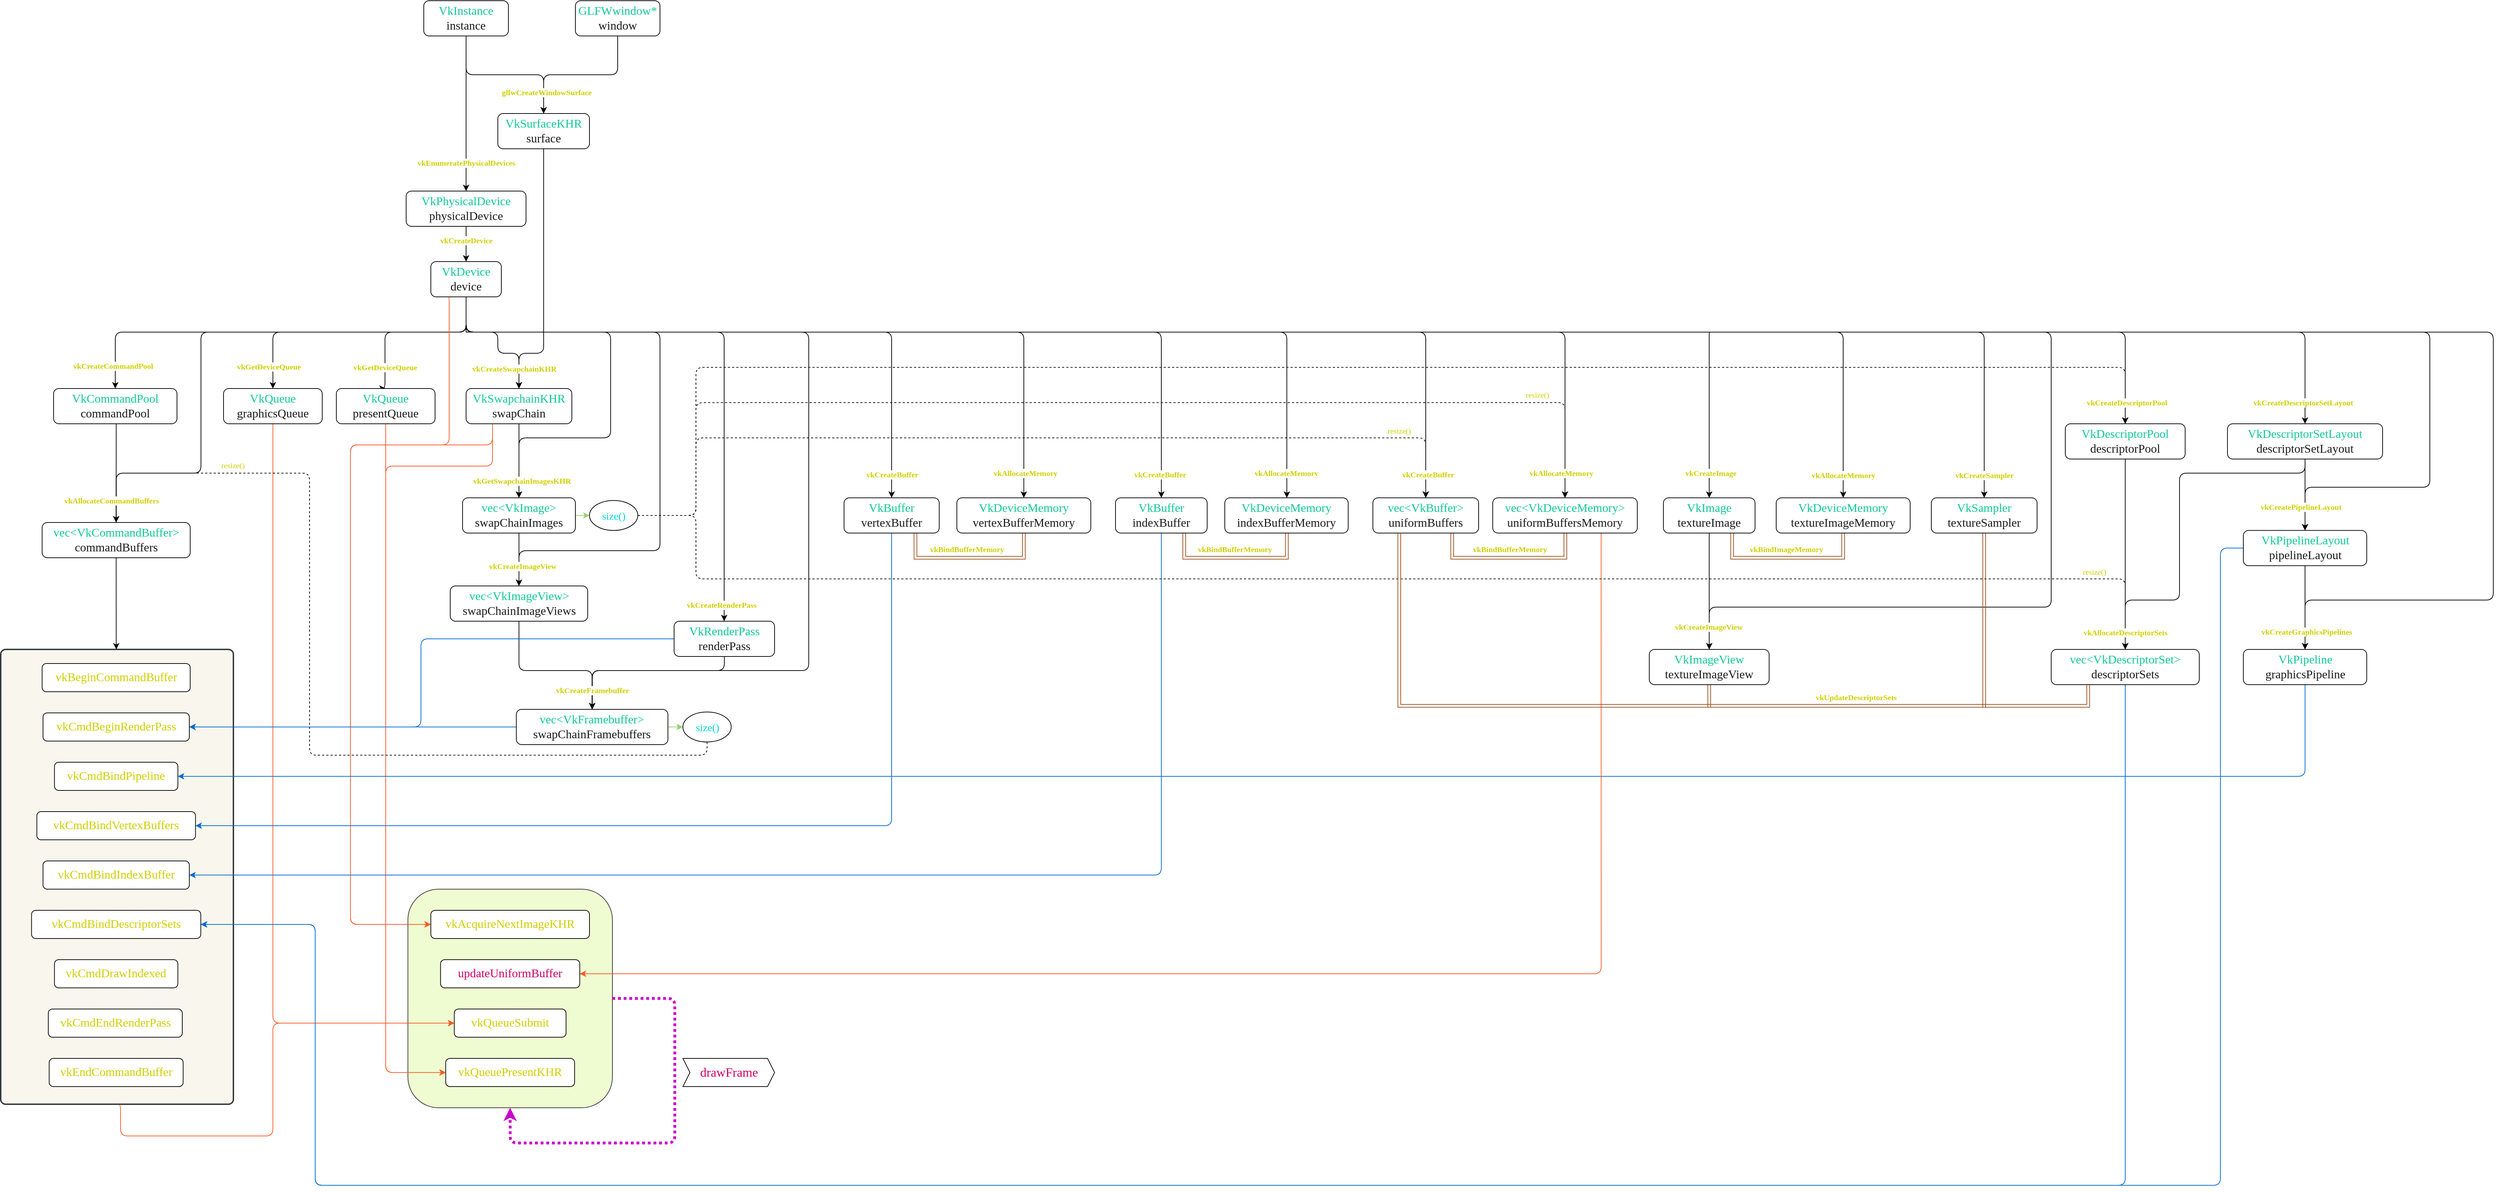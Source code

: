 <mxfile version="14.7.6" type="github">
  <diagram id="baFzMBZQvumeQl2_fwXA" name="Page-1">
    <mxGraphModel dx="13476" dy="1094" grid="1" gridSize="10" guides="1" tooltips="1" connect="1" arrows="1" fold="1" page="1" pageScale="1" pageWidth="3800" pageHeight="2000" math="0" shadow="0">
      <root>
        <mxCell id="0" />
        <mxCell id="1" parent="0" />
        <mxCell id="E67KO1QZ1ISF3svEd59q-49" value="&lt;font color=&quot;#cfcf00&quot; face=&quot;Consolas&quot;&gt;&lt;span style=&quot;font-size: 11px&quot;&gt;resize()&lt;/span&gt;&lt;/font&gt;" style="edgeLabel;html=1;align=center;verticalAlign=middle;resizable=0;points=[];rotation=0;" parent="1" vertex="1" connectable="0">
          <mxGeometry x="-10920" y="820" as="geometry">
            <mxPoint x="-18" y="-1" as="offset" />
          </mxGeometry>
        </mxCell>
        <mxCell id="IwZx3vPikLZSMO_axGeU-8" value="&lt;font color=&quot;#cfcf00&quot; face=&quot;Consolas&quot;&gt;&lt;span style=&quot;font-size: 11px&quot;&gt;&lt;b&gt;vkBindImageMemory&lt;/b&gt;&lt;/span&gt;&lt;/font&gt;" style="edgeLabel;html=1;align=center;verticalAlign=middle;resizable=0;points=[];" vertex="1" connectable="0" parent="1">
          <mxGeometry x="-8709" y="880" as="geometry">
            <mxPoint x="-26" y="58" as="offset" />
          </mxGeometry>
        </mxCell>
        <mxCell id="E67KO1QZ1ISF3svEd59q-11" value="&lt;font color=&quot;#cfcf00&quot; face=&quot;Consolas&quot;&gt;&lt;span style=&quot;font-size: 11px&quot;&gt;&lt;b&gt;vkBindBufferMemory&lt;/b&gt;&lt;/span&gt;&lt;/font&gt;" style="edgeLabel;html=1;align=center;verticalAlign=middle;resizable=0;points=[];" parent="1" vertex="1" connectable="0">
          <mxGeometry x="-9101" y="880" as="geometry">
            <mxPoint x="-26" y="58" as="offset" />
          </mxGeometry>
        </mxCell>
        <mxCell id="FvHJdSDC7yqyWIZDWJ_g-107" value="&lt;font color=&quot;#cfcf00&quot; face=&quot;Consolas&quot;&gt;&lt;span style=&quot;font-size: 11px&quot;&gt;&lt;b&gt;vkBindBufferMemory&lt;/b&gt;&lt;/span&gt;&lt;/font&gt;" style="edgeLabel;html=1;align=center;verticalAlign=middle;resizable=0;points=[];" parent="1" vertex="1" connectable="0">
          <mxGeometry x="-9491" y="880" as="geometry">
            <mxPoint x="-26" y="58" as="offset" />
          </mxGeometry>
        </mxCell>
        <mxCell id="J2HJMgRs6SmeJb-_eaJ9-12" value="" style="rounded=1;whiteSpace=wrap;html=1;strokeColor=#36393d;fillColor=#EFFCD1;" parent="1" vertex="1">
          <mxGeometry x="-10689.5" y="1420" width="290" height="310" as="geometry" />
        </mxCell>
        <mxCell id="J2HJMgRs6SmeJb-_eaJ9-7" style="edgeStyle=orthogonalEdgeStyle;rounded=1;sketch=0;orthogonalLoop=1;jettySize=auto;html=1;exitX=0.5;exitY=1;exitDx=0;exitDy=0;entryX=0;entryY=0.5;entryDx=0;entryDy=0;shadow=0;strokeColor=#FF5724;" parent="1" source="FvHJdSDC7yqyWIZDWJ_g-79" target="J2HJMgRs6SmeJb-_eaJ9-3" edge="1">
          <mxGeometry relative="1" as="geometry">
            <Array as="points">
              <mxPoint x="-11097" y="1770" />
              <mxPoint x="-10881" y="1770" />
              <mxPoint x="-10881" y="1610" />
            </Array>
          </mxGeometry>
        </mxCell>
        <mxCell id="FvHJdSDC7yqyWIZDWJ_g-79" value="" style="rounded=1;whiteSpace=wrap;html=1;absoluteArcSize=1;arcSize=14;strokeWidth=2;fillColor=#f9f7ed;strokeColor=#36393d;" parent="1" vertex="1">
          <mxGeometry x="-11267" y="1080" width="330" height="645" as="geometry" />
        </mxCell>
        <mxCell id="FvHJdSDC7yqyWIZDWJ_g-3" style="edgeStyle=orthogonalEdgeStyle;rounded=1;orthogonalLoop=1;jettySize=auto;html=1;exitX=0.5;exitY=1;exitDx=0;exitDy=0;" parent="1" source="uCSQ6clWTxPqFR-X0H4s-1" target="FvHJdSDC7yqyWIZDWJ_g-1" edge="1">
          <mxGeometry relative="1" as="geometry" />
        </mxCell>
        <mxCell id="FvHJdSDC7yqyWIZDWJ_g-7" style="edgeStyle=orthogonalEdgeStyle;rounded=0;orthogonalLoop=1;jettySize=auto;html=1;exitX=0.5;exitY=1;exitDx=0;exitDy=0;" parent="1" source="uCSQ6clWTxPqFR-X0H4s-1" target="FvHJdSDC7yqyWIZDWJ_g-5" edge="1">
          <mxGeometry relative="1" as="geometry" />
        </mxCell>
        <mxCell id="uCSQ6clWTxPqFR-X0H4s-1" value="&lt;font face=&quot;Consolas&quot; style=&quot;font-size: 17px&quot;&gt;&lt;span style=&quot;color: rgb(16 , 201 , 151)&quot;&gt;VkInstance&lt;/span&gt;&lt;br&gt;&lt;span&gt;&lt;font color=&quot;#1a1a1a&quot; style=&quot;font-size: 17px&quot;&gt;instance&lt;/font&gt;&lt;/span&gt;&lt;br&gt;&lt;/font&gt;" style="rounded=1;whiteSpace=wrap;html=1;" parent="1" vertex="1">
          <mxGeometry x="-10667" y="160" width="120" height="50" as="geometry" />
        </mxCell>
        <mxCell id="FvHJdSDC7yqyWIZDWJ_g-108" style="edgeStyle=orthogonalEdgeStyle;rounded=1;sketch=0;orthogonalLoop=1;jettySize=auto;html=1;exitX=0.5;exitY=1;exitDx=0;exitDy=0;shadow=0;strokeColor=#000000;entryX=0.5;entryY=0;entryDx=0;entryDy=0;" parent="1" source="FvHJdSDC7yqyWIZDWJ_g-1" target="FvHJdSDC7yqyWIZDWJ_g-11" edge="1">
          <mxGeometry relative="1" as="geometry">
            <mxPoint x="-10497" y="580" as="targetPoint" />
            <Array as="points">
              <mxPoint x="-10497" y="660" />
              <mxPoint x="-10532" y="660" />
            </Array>
          </mxGeometry>
        </mxCell>
        <mxCell id="FvHJdSDC7yqyWIZDWJ_g-1" value="&lt;font face=&quot;Consolas&quot;&gt;&lt;font color=&quot;#10c997&quot;&gt;&lt;span style=&quot;font-size: 17px&quot;&gt;VkSurfaceKHR&lt;/span&gt;&lt;/font&gt;&lt;br&gt;&lt;font color=&quot;#1a1a1a&quot;&gt;&lt;span style=&quot;font-size: 17px&quot;&gt;surface&lt;/span&gt;&lt;/font&gt;&lt;br&gt;&lt;/font&gt;" style="rounded=1;whiteSpace=wrap;html=1;" parent="1" vertex="1">
          <mxGeometry x="-10562" y="320" width="130" height="50" as="geometry" />
        </mxCell>
        <mxCell id="FvHJdSDC7yqyWIZDWJ_g-4" value="" style="edgeStyle=orthogonalEdgeStyle;rounded=1;orthogonalLoop=1;jettySize=auto;exitX=0.5;exitY=1;exitDx=0;exitDy=0;entryX=0.5;entryY=0;entryDx=0;entryDy=0;html=1;labelPosition=center;verticalLabelPosition=bottom;align=center;verticalAlign=top;textDirection=ltr;" parent="1" source="FvHJdSDC7yqyWIZDWJ_g-2" target="FvHJdSDC7yqyWIZDWJ_g-1" edge="1">
          <mxGeometry relative="1" as="geometry" />
        </mxCell>
        <mxCell id="FvHJdSDC7yqyWIZDWJ_g-19" value="&lt;font face=&quot;Consolas&quot; color=&quot;#cfcf00&quot;&gt;&lt;b&gt;glfwCreateWindowSurface&lt;/b&gt;&lt;/font&gt;" style="edgeLabel;html=1;align=center;verticalAlign=middle;resizable=0;points=[];" parent="FvHJdSDC7yqyWIZDWJ_g-4" vertex="1" connectable="0">
          <mxGeometry x="0.124" y="1" relative="1" as="geometry">
            <mxPoint x="-35" y="24" as="offset" />
          </mxGeometry>
        </mxCell>
        <mxCell id="FvHJdSDC7yqyWIZDWJ_g-2" value="&lt;font face=&quot;Consolas&quot;&gt;&lt;font color=&quot;#10c997&quot;&gt;&lt;span style=&quot;font-size: 17px&quot;&gt;GLFWwindow*&lt;/span&gt;&lt;/font&gt;&lt;br&gt;&lt;font color=&quot;#1a1a1a&quot;&gt;&lt;span style=&quot;font-size: 17px&quot;&gt;window&lt;/span&gt;&lt;/font&gt;&lt;br&gt;&lt;/font&gt;" style="rounded=1;whiteSpace=wrap;html=1;" parent="1" vertex="1">
          <mxGeometry x="-10452" y="160" width="120" height="50" as="geometry" />
        </mxCell>
        <mxCell id="FvHJdSDC7yqyWIZDWJ_g-9" style="edgeStyle=orthogonalEdgeStyle;rounded=0;orthogonalLoop=1;jettySize=auto;html=1;exitX=0.5;exitY=1;exitDx=0;exitDy=0;entryX=0.5;entryY=0;entryDx=0;entryDy=0;" parent="1" source="FvHJdSDC7yqyWIZDWJ_g-5" target="FvHJdSDC7yqyWIZDWJ_g-6" edge="1">
          <mxGeometry relative="1" as="geometry" />
        </mxCell>
        <mxCell id="FvHJdSDC7yqyWIZDWJ_g-5" value="&lt;font face=&quot;Consolas&quot;&gt;&lt;font color=&quot;#10c997&quot;&gt;&lt;span style=&quot;font-size: 17px&quot;&gt;VkPhysicalDevice&lt;/span&gt;&lt;/font&gt;&lt;br&gt;&lt;font color=&quot;#1a1a1a&quot;&gt;&lt;span style=&quot;font-size: 17px&quot;&gt;physicalDevice&lt;/span&gt;&lt;/font&gt;&lt;br&gt;&lt;/font&gt;" style="rounded=1;whiteSpace=wrap;html=1;" parent="1" vertex="1">
          <mxGeometry x="-10692" y="430" width="170" height="50" as="geometry" />
        </mxCell>
        <mxCell id="FvHJdSDC7yqyWIZDWJ_g-13" style="edgeStyle=orthogonalEdgeStyle;rounded=1;orthogonalLoop=1;jettySize=auto;html=1;exitX=0.5;exitY=1;exitDx=0;exitDy=0;entryX=0.5;entryY=0;entryDx=0;entryDy=0;" parent="1" source="FvHJdSDC7yqyWIZDWJ_g-6" target="FvHJdSDC7yqyWIZDWJ_g-10" edge="1">
          <mxGeometry relative="1" as="geometry">
            <Array as="points">
              <mxPoint x="-10607" y="630" />
              <mxPoint x="-10881" y="630" />
            </Array>
          </mxGeometry>
        </mxCell>
        <mxCell id="FvHJdSDC7yqyWIZDWJ_g-14" style="edgeStyle=orthogonalEdgeStyle;rounded=1;orthogonalLoop=1;jettySize=auto;html=1;exitX=0.5;exitY=1;exitDx=0;exitDy=0;entryX=0.5;entryY=0;entryDx=0;entryDy=0;" parent="1" source="FvHJdSDC7yqyWIZDWJ_g-6" target="FvHJdSDC7yqyWIZDWJ_g-12" edge="1">
          <mxGeometry relative="1" as="geometry">
            <Array as="points">
              <mxPoint x="-10607" y="630" />
              <mxPoint x="-10722" y="630" />
            </Array>
          </mxGeometry>
        </mxCell>
        <mxCell id="FvHJdSDC7yqyWIZDWJ_g-47" style="edgeStyle=orthogonalEdgeStyle;rounded=1;orthogonalLoop=1;jettySize=auto;html=1;exitX=0.5;exitY=1;exitDx=0;exitDy=0;" parent="1" source="FvHJdSDC7yqyWIZDWJ_g-6" target="FvHJdSDC7yqyWIZDWJ_g-41" edge="1">
          <mxGeometry relative="1" as="geometry">
            <Array as="points">
              <mxPoint x="-10607" y="630" />
              <mxPoint x="-10121" y="630" />
              <mxPoint x="-10121" y="1110" />
              <mxPoint x="-10428" y="1110" />
            </Array>
          </mxGeometry>
        </mxCell>
        <mxCell id="FvHJdSDC7yqyWIZDWJ_g-59" style="edgeStyle=orthogonalEdgeStyle;rounded=1;orthogonalLoop=1;jettySize=auto;html=1;exitX=0.5;exitY=1;exitDx=0;exitDy=0;entryX=0.5;entryY=0;entryDx=0;entryDy=0;" parent="1" source="FvHJdSDC7yqyWIZDWJ_g-6" target="FvHJdSDC7yqyWIZDWJ_g-11" edge="1">
          <mxGeometry relative="1" as="geometry">
            <Array as="points">
              <mxPoint x="-10607" y="630" />
              <mxPoint x="-10562" y="630" />
              <mxPoint x="-10562" y="660" />
              <mxPoint x="-10532" y="660" />
            </Array>
          </mxGeometry>
        </mxCell>
        <mxCell id="FvHJdSDC7yqyWIZDWJ_g-60" style="edgeStyle=orthogonalEdgeStyle;rounded=1;orthogonalLoop=1;jettySize=auto;html=1;exitX=0.5;exitY=1;exitDx=0;exitDy=0;entryX=0.5;entryY=0;entryDx=0;entryDy=0;" parent="1" source="FvHJdSDC7yqyWIZDWJ_g-6" target="FvHJdSDC7yqyWIZDWJ_g-29" edge="1">
          <mxGeometry relative="1" as="geometry">
            <Array as="points">
              <mxPoint x="-10607" y="630" />
              <mxPoint x="-10402" y="630" />
              <mxPoint x="-10402" y="780" />
              <mxPoint x="-10532" y="780" />
            </Array>
          </mxGeometry>
        </mxCell>
        <mxCell id="FvHJdSDC7yqyWIZDWJ_g-61" style="edgeStyle=orthogonalEdgeStyle;rounded=1;orthogonalLoop=1;jettySize=auto;html=1;exitX=0.5;exitY=1;exitDx=0;exitDy=0;entryX=0.5;entryY=0;entryDx=0;entryDy=0;" parent="1" source="FvHJdSDC7yqyWIZDWJ_g-6" target="FvHJdSDC7yqyWIZDWJ_g-32" edge="1">
          <mxGeometry relative="1" as="geometry">
            <Array as="points">
              <mxPoint x="-10607" y="630" />
              <mxPoint x="-10332" y="630" />
              <mxPoint x="-10332" y="940" />
              <mxPoint x="-10532" y="940" />
            </Array>
          </mxGeometry>
        </mxCell>
        <mxCell id="FvHJdSDC7yqyWIZDWJ_g-62" style="edgeStyle=orthogonalEdgeStyle;rounded=1;orthogonalLoop=1;jettySize=auto;html=1;exitX=0.5;exitY=1;exitDx=0;exitDy=0;" parent="1" source="FvHJdSDC7yqyWIZDWJ_g-6" target="FvHJdSDC7yqyWIZDWJ_g-39" edge="1">
          <mxGeometry relative="1" as="geometry">
            <Array as="points">
              <mxPoint x="-10607" y="630" />
              <mxPoint x="-10241" y="630" />
            </Array>
          </mxGeometry>
        </mxCell>
        <mxCell id="FvHJdSDC7yqyWIZDWJ_g-64" style="edgeStyle=orthogonalEdgeStyle;rounded=1;orthogonalLoop=1;jettySize=auto;html=1;exitX=0.5;exitY=1;exitDx=0;exitDy=0;entryX=0.5;entryY=0;entryDx=0;entryDy=0;" parent="1" source="FvHJdSDC7yqyWIZDWJ_g-6" target="FvHJdSDC7yqyWIZDWJ_g-40" edge="1">
          <mxGeometry relative="1" as="geometry">
            <Array as="points">
              <mxPoint x="-10607" y="630" />
              <mxPoint x="-7732" y="630" />
              <mxPoint x="-7732" y="1010" />
              <mxPoint x="-7999" y="1010" />
            </Array>
          </mxGeometry>
        </mxCell>
        <mxCell id="FvHJdSDC7yqyWIZDWJ_g-71" style="edgeStyle=orthogonalEdgeStyle;rounded=1;orthogonalLoop=1;jettySize=auto;html=1;exitX=0.5;exitY=1;exitDx=0;exitDy=0;entryX=0.5;entryY=0;entryDx=0;entryDy=0;" parent="1" source="FvHJdSDC7yqyWIZDWJ_g-6" target="FvHJdSDC7yqyWIZDWJ_g-53" edge="1">
          <mxGeometry relative="1" as="geometry">
            <Array as="points">
              <mxPoint x="-10607" y="630" />
              <mxPoint x="-11104" y="630" />
            </Array>
          </mxGeometry>
        </mxCell>
        <mxCell id="FvHJdSDC7yqyWIZDWJ_g-72" style="edgeStyle=orthogonalEdgeStyle;rounded=1;orthogonalLoop=1;jettySize=auto;html=1;exitX=0.5;exitY=1;exitDx=0;exitDy=0;entryX=0.5;entryY=0;entryDx=0;entryDy=0;" parent="1" source="FvHJdSDC7yqyWIZDWJ_g-6" target="FvHJdSDC7yqyWIZDWJ_g-66" edge="1">
          <mxGeometry relative="1" as="geometry">
            <Array as="points">
              <mxPoint x="-10607" y="630" />
              <mxPoint x="-10003" y="630" />
            </Array>
          </mxGeometry>
        </mxCell>
        <mxCell id="FvHJdSDC7yqyWIZDWJ_g-73" style="edgeStyle=orthogonalEdgeStyle;rounded=1;orthogonalLoop=1;jettySize=auto;html=1;exitX=0.5;exitY=1;exitDx=0;exitDy=0;entryX=0.5;entryY=0;entryDx=0;entryDy=0;" parent="1" source="FvHJdSDC7yqyWIZDWJ_g-6" target="FvHJdSDC7yqyWIZDWJ_g-67" edge="1">
          <mxGeometry relative="1" as="geometry">
            <Array as="points">
              <mxPoint x="-10607" y="630" />
              <mxPoint x="-9816" y="630" />
            </Array>
          </mxGeometry>
        </mxCell>
        <mxCell id="FvHJdSDC7yqyWIZDWJ_g-78" style="edgeStyle=orthogonalEdgeStyle;rounded=1;orthogonalLoop=1;jettySize=auto;html=1;exitX=0.5;exitY=1;exitDx=0;exitDy=0;entryX=0.5;entryY=0;entryDx=0;entryDy=0;" parent="1" source="FvHJdSDC7yqyWIZDWJ_g-6" target="FvHJdSDC7yqyWIZDWJ_g-70" edge="1">
          <mxGeometry relative="1" as="geometry">
            <Array as="points">
              <mxPoint x="-10607" y="630" />
              <mxPoint x="-10983" y="630" />
              <mxPoint x="-10983" y="830" />
              <mxPoint x="-11103" y="830" />
            </Array>
          </mxGeometry>
        </mxCell>
        <mxCell id="FvHJdSDC7yqyWIZDWJ_g-101" style="edgeStyle=orthogonalEdgeStyle;rounded=1;sketch=0;orthogonalLoop=1;jettySize=auto;html=1;exitX=0.5;exitY=1;exitDx=0;exitDy=0;entryX=0.5;entryY=0;entryDx=0;entryDy=0;shadow=0;strokeColor=#000000;" parent="1" source="FvHJdSDC7yqyWIZDWJ_g-6" target="FvHJdSDC7yqyWIZDWJ_g-68" edge="1">
          <mxGeometry relative="1" as="geometry">
            <Array as="points">
              <mxPoint x="-10607" y="630" />
              <mxPoint x="-9621" y="630" />
            </Array>
          </mxGeometry>
        </mxCell>
        <mxCell id="FvHJdSDC7yqyWIZDWJ_g-102" style="edgeStyle=orthogonalEdgeStyle;rounded=1;sketch=0;orthogonalLoop=1;jettySize=auto;html=1;exitX=0.5;exitY=1;exitDx=0;exitDy=0;shadow=0;strokeColor=#000000;" parent="1" source="FvHJdSDC7yqyWIZDWJ_g-6" target="FvHJdSDC7yqyWIZDWJ_g-69" edge="1">
          <mxGeometry relative="1" as="geometry">
            <Array as="points">
              <mxPoint x="-10607" y="630" />
              <mxPoint x="-9443" y="630" />
            </Array>
          </mxGeometry>
        </mxCell>
        <mxCell id="J2HJMgRs6SmeJb-_eaJ9-6" style="edgeStyle=orthogonalEdgeStyle;rounded=1;sketch=0;orthogonalLoop=1;jettySize=auto;html=1;exitX=0.25;exitY=1;exitDx=0;exitDy=0;shadow=0;strokeColor=#FF5724;entryX=0;entryY=0.5;entryDx=0;entryDy=0;" parent="1" source="FvHJdSDC7yqyWIZDWJ_g-6" target="J2HJMgRs6SmeJb-_eaJ9-2" edge="1">
          <mxGeometry relative="1" as="geometry">
            <mxPoint x="-10631.333" y="790" as="targetPoint" />
            <Array as="points">
              <mxPoint x="-10631" y="790" />
              <mxPoint x="-10771" y="790" />
              <mxPoint x="-10771" y="1470" />
            </Array>
          </mxGeometry>
        </mxCell>
        <mxCell id="E67KO1QZ1ISF3svEd59q-3" style="edgeStyle=orthogonalEdgeStyle;rounded=1;orthogonalLoop=1;jettySize=auto;html=1;exitX=0.5;exitY=1;exitDx=0;exitDy=0;entryX=0.5;entryY=0;entryDx=0;entryDy=0;" parent="1" source="FvHJdSDC7yqyWIZDWJ_g-6" target="E67KO1QZ1ISF3svEd59q-1" edge="1">
          <mxGeometry relative="1" as="geometry">
            <Array as="points">
              <mxPoint x="-10607" y="630" />
              <mxPoint x="-7999" y="630" />
            </Array>
          </mxGeometry>
        </mxCell>
        <mxCell id="E67KO1QZ1ISF3svEd59q-6" style="edgeStyle=orthogonalEdgeStyle;rounded=1;orthogonalLoop=1;jettySize=auto;html=1;exitX=0.5;exitY=1;exitDx=0;exitDy=0;entryX=0.5;entryY=0;entryDx=0;entryDy=0;" parent="1" source="FvHJdSDC7yqyWIZDWJ_g-6" target="FvHJdSDC7yqyWIZDWJ_g-54" edge="1">
          <mxGeometry relative="1" as="geometry">
            <Array as="points">
              <mxPoint x="-10607" y="630" />
              <mxPoint x="-7822" y="630" />
              <mxPoint x="-7822" y="850" />
              <mxPoint x="-7999" y="850" />
            </Array>
          </mxGeometry>
        </mxCell>
        <mxCell id="E67KO1QZ1ISF3svEd59q-12" style="edgeStyle=orthogonalEdgeStyle;rounded=1;orthogonalLoop=1;jettySize=auto;html=1;exitX=0.5;exitY=1;exitDx=0;exitDy=0;entryX=0.5;entryY=0;entryDx=0;entryDy=0;" parent="1" source="FvHJdSDC7yqyWIZDWJ_g-6" target="E67KO1QZ1ISF3svEd59q-8" edge="1">
          <mxGeometry relative="1" as="geometry">
            <Array as="points">
              <mxPoint x="-10607" y="630" />
              <mxPoint x="-9246" y="630" />
            </Array>
          </mxGeometry>
        </mxCell>
        <mxCell id="E67KO1QZ1ISF3svEd59q-13" style="edgeStyle=orthogonalEdgeStyle;rounded=1;orthogonalLoop=1;jettySize=auto;html=1;exitX=0.5;exitY=1;exitDx=0;exitDy=0;entryX=0.5;entryY=0;entryDx=0;entryDy=0;" parent="1" source="FvHJdSDC7yqyWIZDWJ_g-6" target="E67KO1QZ1ISF3svEd59q-9" edge="1">
          <mxGeometry relative="1" as="geometry">
            <Array as="points">
              <mxPoint x="-10607" y="630" />
              <mxPoint x="-9048" y="630" />
            </Array>
          </mxGeometry>
        </mxCell>
        <mxCell id="E67KO1QZ1ISF3svEd59q-31" style="edgeStyle=orthogonalEdgeStyle;rounded=1;orthogonalLoop=1;jettySize=auto;html=1;exitX=0.5;exitY=1;exitDx=0;exitDy=0;entryX=0.5;entryY=0;entryDx=0;entryDy=0;" parent="1" source="FvHJdSDC7yqyWIZDWJ_g-6" target="E67KO1QZ1ISF3svEd59q-18" edge="1">
          <mxGeometry relative="1" as="geometry">
            <Array as="points">
              <mxPoint x="-10607" y="630" />
              <mxPoint x="-8254" y="630" />
            </Array>
          </mxGeometry>
        </mxCell>
        <mxCell id="IwZx3vPikLZSMO_axGeU-14" style="edgeStyle=orthogonalEdgeStyle;rounded=0;orthogonalLoop=1;jettySize=auto;html=1;exitX=0.5;exitY=1;exitDx=0;exitDy=0;entryX=0.5;entryY=0;entryDx=0;entryDy=0;" edge="1" parent="1" source="FvHJdSDC7yqyWIZDWJ_g-6" target="IwZx3vPikLZSMO_axGeU-1">
          <mxGeometry relative="1" as="geometry">
            <Array as="points">
              <mxPoint x="-10607" y="630" />
              <mxPoint x="-8844" y="630" />
            </Array>
          </mxGeometry>
        </mxCell>
        <mxCell id="IwZx3vPikLZSMO_axGeU-15" style="edgeStyle=orthogonalEdgeStyle;rounded=1;orthogonalLoop=1;jettySize=auto;html=1;exitX=0.5;exitY=1;exitDx=0;exitDy=0;entryX=0.5;entryY=0;entryDx=0;entryDy=0;strokeColor=#000000;" edge="1" parent="1" source="FvHJdSDC7yqyWIZDWJ_g-6" target="IwZx3vPikLZSMO_axGeU-2">
          <mxGeometry relative="1" as="geometry">
            <Array as="points">
              <mxPoint x="-10607" y="630" />
              <mxPoint x="-8654" y="630" />
            </Array>
          </mxGeometry>
        </mxCell>
        <mxCell id="IwZx3vPikLZSMO_axGeU-16" style="edgeStyle=orthogonalEdgeStyle;rounded=1;orthogonalLoop=1;jettySize=auto;html=1;exitX=0.5;exitY=1;exitDx=0;exitDy=0;entryX=0.5;entryY=0;entryDx=0;entryDy=0;strokeColor=#000000;" edge="1" parent="1" source="FvHJdSDC7yqyWIZDWJ_g-6" target="IwZx3vPikLZSMO_axGeU-11">
          <mxGeometry relative="1" as="geometry">
            <Array as="points">
              <mxPoint x="-10607" y="630" />
              <mxPoint x="-8454" y="630" />
            </Array>
          </mxGeometry>
        </mxCell>
        <mxCell id="IwZx3vPikLZSMO_axGeU-19" style="edgeStyle=orthogonalEdgeStyle;rounded=1;orthogonalLoop=1;jettySize=auto;html=1;exitX=0.5;exitY=1;exitDx=0;exitDy=0;entryX=0.5;entryY=0;entryDx=0;entryDy=0;strokeColor=#000000;" edge="1" parent="1" source="FvHJdSDC7yqyWIZDWJ_g-6" target="IwZx3vPikLZSMO_axGeU-6">
          <mxGeometry relative="1" as="geometry">
            <Array as="points">
              <mxPoint x="-10607" y="630" />
              <mxPoint x="-8359" y="630" />
              <mxPoint x="-8359" y="1020" />
              <mxPoint x="-8844" y="1020" />
            </Array>
          </mxGeometry>
        </mxCell>
        <mxCell id="FvHJdSDC7yqyWIZDWJ_g-6" value="&lt;font face=&quot;Consolas&quot;&gt;&lt;font color=&quot;#10c997&quot;&gt;&lt;span style=&quot;font-size: 17px&quot;&gt;VkDevice&lt;/span&gt;&lt;/font&gt;&lt;br&gt;&lt;font color=&quot;#1a1a1a&quot;&gt;&lt;span style=&quot;font-size: 17px&quot;&gt;device&lt;/span&gt;&lt;/font&gt;&lt;br&gt;&lt;/font&gt;" style="rounded=1;whiteSpace=wrap;html=1;" parent="1" vertex="1">
          <mxGeometry x="-10657" y="530" width="100" height="50" as="geometry" />
        </mxCell>
        <mxCell id="J2HJMgRs6SmeJb-_eaJ9-8" style="edgeStyle=orthogonalEdgeStyle;rounded=1;sketch=0;orthogonalLoop=1;jettySize=auto;html=1;exitX=0.5;exitY=1;exitDx=0;exitDy=0;shadow=0;strokeColor=#FF5724;entryX=0;entryY=0.5;entryDx=0;entryDy=0;" parent="1" source="FvHJdSDC7yqyWIZDWJ_g-10" target="J2HJMgRs6SmeJb-_eaJ9-3" edge="1">
          <mxGeometry relative="1" as="geometry">
            <mxPoint x="-10631" y="1540" as="targetPoint" />
          </mxGeometry>
        </mxCell>
        <mxCell id="FvHJdSDC7yqyWIZDWJ_g-10" value="&lt;font face=&quot;Consolas&quot;&gt;&lt;font color=&quot;#10c997&quot;&gt;&lt;span style=&quot;font-size: 17px&quot;&gt;VkQueue&lt;/span&gt;&lt;/font&gt;&lt;br&gt;&lt;font color=&quot;#1a1a1a&quot;&gt;&lt;span style=&quot;font-size: 17px&quot;&gt;graphicsQueue&lt;/span&gt;&lt;/font&gt;&lt;br&gt;&lt;/font&gt;" style="rounded=1;whiteSpace=wrap;html=1;" parent="1" vertex="1">
          <mxGeometry x="-10951" y="710" width="140" height="50" as="geometry" />
        </mxCell>
        <mxCell id="FvHJdSDC7yqyWIZDWJ_g-56" style="edgeStyle=orthogonalEdgeStyle;rounded=0;orthogonalLoop=1;jettySize=auto;html=1;exitX=0.5;exitY=1;exitDx=0;exitDy=0;" parent="1" source="FvHJdSDC7yqyWIZDWJ_g-11" target="FvHJdSDC7yqyWIZDWJ_g-29" edge="1">
          <mxGeometry relative="1" as="geometry" />
        </mxCell>
        <mxCell id="J2HJMgRs6SmeJb-_eaJ9-5" style="edgeStyle=orthogonalEdgeStyle;rounded=1;sketch=0;orthogonalLoop=1;jettySize=auto;html=1;exitX=0.25;exitY=1;exitDx=0;exitDy=0;shadow=0;strokeColor=#FF5724;entryX=0;entryY=0.5;entryDx=0;entryDy=0;" parent="1" source="FvHJdSDC7yqyWIZDWJ_g-11" target="J2HJMgRs6SmeJb-_eaJ9-2" edge="1">
          <mxGeometry relative="1" as="geometry">
            <mxPoint x="-10651" y="1470" as="targetPoint" />
            <Array as="points">
              <mxPoint x="-10569" y="790" />
              <mxPoint x="-10771" y="790" />
              <mxPoint x="-10771" y="1470" />
            </Array>
          </mxGeometry>
        </mxCell>
        <mxCell id="J2HJMgRs6SmeJb-_eaJ9-10" style="edgeStyle=orthogonalEdgeStyle;rounded=1;sketch=0;orthogonalLoop=1;jettySize=auto;html=1;exitX=0.25;exitY=1;exitDx=0;exitDy=0;entryX=0;entryY=0.5;entryDx=0;entryDy=0;shadow=0;strokeColor=#FF5724;" parent="1" source="FvHJdSDC7yqyWIZDWJ_g-11" target="J2HJMgRs6SmeJb-_eaJ9-4" edge="1">
          <mxGeometry relative="1" as="geometry">
            <Array as="points">
              <mxPoint x="-10569" y="820" />
              <mxPoint x="-10721" y="820" />
              <mxPoint x="-10721" y="1680" />
            </Array>
          </mxGeometry>
        </mxCell>
        <mxCell id="FvHJdSDC7yqyWIZDWJ_g-11" value="&lt;font face=&quot;Consolas&quot;&gt;&lt;font color=&quot;#10c997&quot;&gt;&lt;span style=&quot;font-size: 17px&quot;&gt;VkSwapchainKHR&lt;/span&gt;&lt;/font&gt;&lt;br&gt;&lt;font color=&quot;#1a1a1a&quot;&gt;&lt;span style=&quot;font-size: 17px&quot;&gt;swapChain&lt;/span&gt;&lt;/font&gt;&lt;br&gt;&lt;/font&gt;" style="rounded=1;whiteSpace=wrap;html=1;" parent="1" vertex="1">
          <mxGeometry x="-10607" y="710" width="150" height="50" as="geometry" />
        </mxCell>
        <mxCell id="J2HJMgRs6SmeJb-_eaJ9-9" style="edgeStyle=orthogonalEdgeStyle;rounded=1;sketch=0;orthogonalLoop=1;jettySize=auto;html=1;exitX=0.5;exitY=1;exitDx=0;exitDy=0;entryX=0;entryY=0.5;entryDx=0;entryDy=0;shadow=0;strokeColor=#FF5724;" parent="1" source="FvHJdSDC7yqyWIZDWJ_g-12" target="J2HJMgRs6SmeJb-_eaJ9-4" edge="1">
          <mxGeometry relative="1" as="geometry">
            <Array as="points">
              <mxPoint x="-10721" y="760" />
              <mxPoint x="-10721" y="1610" />
            </Array>
          </mxGeometry>
        </mxCell>
        <mxCell id="FvHJdSDC7yqyWIZDWJ_g-12" value="&lt;font face=&quot;Consolas&quot;&gt;&lt;font color=&quot;#10c997&quot;&gt;&lt;span style=&quot;font-size: 17px&quot;&gt;VkQueue&lt;/span&gt;&lt;/font&gt;&lt;br&gt;&lt;font color=&quot;#1a1a1a&quot;&gt;&lt;span style=&quot;font-size: 17px&quot;&gt;presentQueue&lt;/span&gt;&lt;/font&gt;&lt;br&gt;&lt;/font&gt;" style="rounded=1;whiteSpace=wrap;html=1;" parent="1" vertex="1">
          <mxGeometry x="-10791" y="710" width="140" height="50" as="geometry" />
        </mxCell>
        <mxCell id="FvHJdSDC7yqyWIZDWJ_g-20" value="&lt;font color=&quot;#cfcf00&quot; face=&quot;Consolas&quot;&gt;&lt;span style=&quot;font-size: 11px&quot;&gt;&lt;b&gt;vkEnumeratePhysicalDevices&lt;/b&gt;&lt;/span&gt;&lt;/font&gt;" style="edgeLabel;html=1;align=center;verticalAlign=middle;resizable=0;points=[];" parent="1" vertex="1" connectable="0">
          <mxGeometry x="-10607" y="390" as="geometry" />
        </mxCell>
        <mxCell id="FvHJdSDC7yqyWIZDWJ_g-21" value="&lt;font color=&quot;#cfcf00&quot; face=&quot;Consolas&quot;&gt;&lt;span style=&quot;font-size: 11px&quot;&gt;&lt;b&gt;vkCreateDevice&lt;/b&gt;&lt;/span&gt;&lt;/font&gt;" style="edgeLabel;html=1;align=center;verticalAlign=middle;resizable=0;points=[];" parent="1" vertex="1" connectable="0">
          <mxGeometry x="-10607" y="500" as="geometry" />
        </mxCell>
        <mxCell id="FvHJdSDC7yqyWIZDWJ_g-22" value="&lt;font color=&quot;#cfcf00&quot; face=&quot;Consolas&quot;&gt;&lt;span style=&quot;font-size: 11px&quot;&gt;&lt;b&gt;vkGetDeviceQueue&lt;/b&gt;&lt;/span&gt;&lt;/font&gt;" style="edgeLabel;html=1;align=center;verticalAlign=middle;resizable=0;points=[];" parent="1" vertex="1" connectable="0">
          <mxGeometry x="-10881" y="680" as="geometry">
            <mxPoint x="-6" y="-1" as="offset" />
          </mxGeometry>
        </mxCell>
        <mxCell id="FvHJdSDC7yqyWIZDWJ_g-23" value="&lt;font color=&quot;#cfcf00&quot; face=&quot;Consolas&quot;&gt;&lt;span style=&quot;font-size: 11px&quot;&gt;&lt;b&gt;vkCreateSwapchainKHR&lt;/b&gt;&lt;/span&gt;&lt;/font&gt;" style="edgeLabel;html=1;align=center;verticalAlign=middle;resizable=0;points=[];" parent="1" vertex="1" connectable="0">
          <mxGeometry x="-10547" y="690" as="geometry">
            <mxPoint x="8" y="-8" as="offset" />
          </mxGeometry>
        </mxCell>
        <mxCell id="FvHJdSDC7yqyWIZDWJ_g-24" value="&lt;font color=&quot;#cfcf00&quot; face=&quot;Consolas&quot;&gt;&lt;span style=&quot;font-size: 11px&quot;&gt;&lt;b&gt;vkGetDeviceQueue&lt;/b&gt;&lt;/span&gt;&lt;/font&gt;" style="edgeLabel;html=1;align=center;verticalAlign=middle;resizable=0;points=[];" parent="1" vertex="1" connectable="0">
          <mxGeometry x="-10722" y="680" as="geometry" />
        </mxCell>
        <mxCell id="FvHJdSDC7yqyWIZDWJ_g-25" value="&lt;font color=&quot;#cfcf00&quot; face=&quot;Consolas&quot;&gt;&lt;span style=&quot;font-size: 11px&quot;&gt;&lt;b&gt;vkCreateBuffer&lt;/b&gt;&lt;/span&gt;&lt;/font&gt;" style="edgeLabel;html=1;align=center;verticalAlign=middle;resizable=0;points=[];" parent="1" vertex="1" connectable="0">
          <mxGeometry x="-10011" y="840" as="geometry">
            <mxPoint x="8" y="-8" as="offset" />
          </mxGeometry>
        </mxCell>
        <mxCell id="FvHJdSDC7yqyWIZDWJ_g-26" value="&lt;font color=&quot;#cfcf00&quot; face=&quot;Consolas&quot;&gt;&lt;span style=&quot;font-size: 11px&quot;&gt;&lt;b&gt;vkGetSwapchainImagesKHR&lt;/b&gt;&lt;/span&gt;&lt;/font&gt;" style="edgeLabel;html=1;align=center;verticalAlign=middle;resizable=0;points=[];" parent="1" vertex="1" connectable="0">
          <mxGeometry x="-10532" y="840" as="geometry">
            <mxPoint x="4" y="1" as="offset" />
          </mxGeometry>
        </mxCell>
        <mxCell id="FvHJdSDC7yqyWIZDWJ_g-33" style="edgeStyle=orthogonalEdgeStyle;rounded=0;orthogonalLoop=1;jettySize=auto;html=1;exitX=0.5;exitY=1;exitDx=0;exitDy=0;entryX=0.5;entryY=0;entryDx=0;entryDy=0;" parent="1" source="FvHJdSDC7yqyWIZDWJ_g-29" target="FvHJdSDC7yqyWIZDWJ_g-32" edge="1">
          <mxGeometry relative="1" as="geometry" />
        </mxCell>
        <mxCell id="E67KO1QZ1ISF3svEd59q-21" style="edgeStyle=orthogonalEdgeStyle;rounded=1;orthogonalLoop=1;jettySize=auto;html=1;exitX=1;exitY=0.5;exitDx=0;exitDy=0;entryX=0;entryY=0.5;entryDx=0;entryDy=0;strokeColor=#97D077;" parent="1" source="FvHJdSDC7yqyWIZDWJ_g-29" target="E67KO1QZ1ISF3svEd59q-20" edge="1">
          <mxGeometry relative="1" as="geometry" />
        </mxCell>
        <mxCell id="FvHJdSDC7yqyWIZDWJ_g-29" value="&lt;font face=&quot;Consolas&quot;&gt;&lt;font color=&quot;#10c997&quot;&gt;&lt;span style=&quot;font-size: 17px&quot;&gt;vec&amp;lt;VkImage&amp;gt;&lt;/span&gt;&lt;/font&gt;&lt;br&gt;&lt;font color=&quot;#1a1a1a&quot;&gt;&lt;span style=&quot;font-size: 17px&quot;&gt;swapChainImages&lt;/span&gt;&lt;/font&gt;&lt;br&gt;&lt;/font&gt;" style="rounded=1;whiteSpace=wrap;html=1;" parent="1" vertex="1">
          <mxGeometry x="-10612" y="865" width="160" height="50" as="geometry" />
        </mxCell>
        <mxCell id="FvHJdSDC7yqyWIZDWJ_g-52" style="edgeStyle=orthogonalEdgeStyle;rounded=1;orthogonalLoop=1;jettySize=auto;html=1;exitX=0.5;exitY=1;exitDx=0;exitDy=0;entryX=0.5;entryY=0;entryDx=0;entryDy=0;" parent="1" source="FvHJdSDC7yqyWIZDWJ_g-32" target="FvHJdSDC7yqyWIZDWJ_g-41" edge="1">
          <mxGeometry relative="1" as="geometry">
            <Array as="points">
              <mxPoint x="-10532" y="1110" />
              <mxPoint x="-10428" y="1110" />
            </Array>
          </mxGeometry>
        </mxCell>
        <mxCell id="FvHJdSDC7yqyWIZDWJ_g-32" value="&lt;font face=&quot;Consolas&quot;&gt;&lt;font color=&quot;#10c997&quot;&gt;&lt;span style=&quot;font-size: 17px&quot;&gt;vec&amp;lt;VkImageView&amp;gt;&lt;/span&gt;&lt;/font&gt;&lt;br&gt;&lt;font color=&quot;#1a1a1a&quot;&gt;&lt;span style=&quot;font-size: 17px&quot;&gt;swapChainImageViews&lt;/span&gt;&lt;/font&gt;&lt;br&gt;&lt;/font&gt;" style="rounded=1;whiteSpace=wrap;html=1;" parent="1" vertex="1">
          <mxGeometry x="-10629.5" y="990" width="195" height="50" as="geometry" />
        </mxCell>
        <mxCell id="FvHJdSDC7yqyWIZDWJ_g-27" value="&lt;font color=&quot;#cfcf00&quot; face=&quot;Consolas&quot;&gt;&lt;span style=&quot;font-size: 11px&quot;&gt;&lt;b&gt;vkCreateImageView&lt;/b&gt;&lt;/span&gt;&lt;/font&gt;" style="edgeLabel;html=1;align=center;verticalAlign=middle;resizable=0;points=[];" parent="1" vertex="1" connectable="0">
          <mxGeometry x="-10535.75" y="970" as="geometry">
            <mxPoint x="8" y="-8" as="offset" />
          </mxGeometry>
        </mxCell>
        <mxCell id="FvHJdSDC7yqyWIZDWJ_g-63" style="edgeStyle=orthogonalEdgeStyle;rounded=1;orthogonalLoop=1;jettySize=auto;html=1;exitX=0.5;exitY=1;exitDx=0;exitDy=0;entryX=0.5;entryY=0;entryDx=0;entryDy=0;" parent="1" source="FvHJdSDC7yqyWIZDWJ_g-39" target="FvHJdSDC7yqyWIZDWJ_g-41" edge="1">
          <mxGeometry relative="1" as="geometry">
            <Array as="points">
              <mxPoint x="-10241" y="1110" />
              <mxPoint x="-10428" y="1110" />
            </Array>
          </mxGeometry>
        </mxCell>
        <mxCell id="FvHJdSDC7yqyWIZDWJ_g-88" style="edgeStyle=orthogonalEdgeStyle;rounded=1;orthogonalLoop=1;jettySize=auto;html=1;exitX=0;exitY=0.5;exitDx=0;exitDy=0;entryX=1;entryY=0.5;entryDx=0;entryDy=0;strokeColor=#0069D4;" parent="1" source="FvHJdSDC7yqyWIZDWJ_g-39" target="FvHJdSDC7yqyWIZDWJ_g-87" edge="1">
          <mxGeometry relative="1" as="geometry">
            <Array as="points">
              <mxPoint x="-10671" y="1065" />
              <mxPoint x="-10671" y="1190" />
            </Array>
          </mxGeometry>
        </mxCell>
        <mxCell id="FvHJdSDC7yqyWIZDWJ_g-39" value="&lt;font face=&quot;Consolas&quot;&gt;&lt;font color=&quot;#10c997&quot;&gt;&lt;span style=&quot;font-size: 17px&quot;&gt;VkRenderPass&lt;/span&gt;&lt;/font&gt;&lt;br&gt;&lt;font color=&quot;#1a1a1a&quot;&gt;&lt;span style=&quot;font-size: 17px&quot;&gt;renderPass&lt;/span&gt;&lt;/font&gt;&lt;br&gt;&lt;/font&gt;" style="rounded=1;whiteSpace=wrap;html=1;" parent="1" vertex="1">
          <mxGeometry x="-10312" y="1040" width="142.5" height="50" as="geometry" />
        </mxCell>
        <mxCell id="FvHJdSDC7yqyWIZDWJ_g-92" style="edgeStyle=orthogonalEdgeStyle;rounded=1;orthogonalLoop=1;jettySize=auto;html=1;exitX=0.5;exitY=1;exitDx=0;exitDy=0;entryX=1;entryY=0.5;entryDx=0;entryDy=0;strokeColor=#0069D4;" parent="1" source="FvHJdSDC7yqyWIZDWJ_g-40" target="FvHJdSDC7yqyWIZDWJ_g-91" edge="1">
          <mxGeometry relative="1" as="geometry">
            <Array as="points">
              <mxPoint x="-7999" y="1260" />
            </Array>
          </mxGeometry>
        </mxCell>
        <mxCell id="FvHJdSDC7yqyWIZDWJ_g-40" value="&lt;font face=&quot;Consolas&quot;&gt;&lt;font color=&quot;#10c997&quot;&gt;&lt;span style=&quot;font-size: 17px&quot;&gt;VkPipeline&lt;/span&gt;&lt;/font&gt;&lt;br&gt;&lt;font color=&quot;#1a1a1a&quot;&gt;&lt;span style=&quot;font-size: 17px&quot;&gt;graphicsPipeline&lt;/span&gt;&lt;/font&gt;&lt;br&gt;&lt;/font&gt;" style="rounded=1;whiteSpace=wrap;html=1;" parent="1" vertex="1">
          <mxGeometry x="-8086.5" y="1080" width="175" height="50" as="geometry" />
        </mxCell>
        <mxCell id="FvHJdSDC7yqyWIZDWJ_g-90" style="edgeStyle=orthogonalEdgeStyle;rounded=0;orthogonalLoop=1;jettySize=auto;html=1;exitX=0;exitY=0.5;exitDx=0;exitDy=0;entryX=1;entryY=0.5;entryDx=0;entryDy=0;strokeColor=#0069D4;" parent="1" source="FvHJdSDC7yqyWIZDWJ_g-41" target="FvHJdSDC7yqyWIZDWJ_g-87" edge="1">
          <mxGeometry relative="1" as="geometry" />
        </mxCell>
        <mxCell id="E67KO1QZ1ISF3svEd59q-47" style="edgeStyle=orthogonalEdgeStyle;rounded=0;orthogonalLoop=1;jettySize=auto;html=1;exitX=1;exitY=0.5;exitDx=0;exitDy=0;entryX=0;entryY=0.5;entryDx=0;entryDy=0;strokeColor=#97D077;" parent="1" source="FvHJdSDC7yqyWIZDWJ_g-41" target="E67KO1QZ1ISF3svEd59q-46" edge="1">
          <mxGeometry relative="1" as="geometry" />
        </mxCell>
        <mxCell id="FvHJdSDC7yqyWIZDWJ_g-41" value="&lt;font face=&quot;Consolas&quot;&gt;&lt;font color=&quot;#10c997&quot;&gt;&lt;span style=&quot;font-size: 17px&quot;&gt;vec&amp;lt;VkFramebuffer&amp;gt;&lt;/span&gt;&lt;/font&gt;&lt;br&gt;&lt;font color=&quot;#1a1a1a&quot;&gt;&lt;span style=&quot;font-size: 17px&quot;&gt;swapChainFramebuffers&lt;/span&gt;&lt;/font&gt;&lt;br&gt;&lt;/font&gt;" style="rounded=1;whiteSpace=wrap;html=1;" parent="1" vertex="1">
          <mxGeometry x="-10535.75" y="1165" width="215" height="50" as="geometry" />
        </mxCell>
        <mxCell id="FvHJdSDC7yqyWIZDWJ_g-28" value="&lt;font color=&quot;#cfcf00&quot; face=&quot;Consolas&quot;&gt;&lt;span style=&quot;font-size: 11px&quot;&gt;&lt;b&gt;vkCreateRenderPass&lt;/b&gt;&lt;/span&gt;&lt;/font&gt;" style="edgeLabel;html=1;align=center;verticalAlign=middle;resizable=0;points=[];" parent="1" vertex="1" connectable="0">
          <mxGeometry x="-10221" y="950" as="geometry">
            <mxPoint x="-24" y="67" as="offset" />
          </mxGeometry>
        </mxCell>
        <mxCell id="FvHJdSDC7yqyWIZDWJ_g-45" value="&lt;font color=&quot;#cfcf00&quot; face=&quot;Consolas&quot;&gt;&lt;span style=&quot;font-size: 11px&quot;&gt;&lt;b&gt;vkCreateCommandPool&lt;/b&gt;&lt;/span&gt;&lt;/font&gt;" style="edgeLabel;html=1;align=center;verticalAlign=middle;resizable=0;points=[];" parent="1" vertex="1" connectable="0">
          <mxGeometry x="-11082" y="620" as="geometry">
            <mxPoint x="-26" y="58" as="offset" />
          </mxGeometry>
        </mxCell>
        <mxCell id="FvHJdSDC7yqyWIZDWJ_g-48" value="&lt;font color=&quot;#cfcf00&quot; face=&quot;Consolas&quot;&gt;&lt;span style=&quot;font-size: 11px&quot;&gt;&lt;b&gt;vkBindBufferMemory&lt;/b&gt;&lt;/span&gt;&lt;/font&gt;" style="edgeLabel;html=1;align=center;verticalAlign=middle;resizable=0;points=[];" parent="1" vertex="1" connectable="0">
          <mxGeometry x="-9871" y="880" as="geometry">
            <mxPoint x="-26" y="58" as="offset" />
          </mxGeometry>
        </mxCell>
        <mxCell id="FvHJdSDC7yqyWIZDWJ_g-49" value="&lt;font color=&quot;#cfcf00&quot; face=&quot;Consolas&quot;&gt;&lt;span style=&quot;font-size: 11px&quot;&gt;&lt;b&gt;vkAllocateMemory&lt;/b&gt;&lt;/span&gt;&lt;/font&gt;" style="edgeLabel;html=1;align=center;verticalAlign=middle;resizable=0;points=[];" parent="1" vertex="1" connectable="0">
          <mxGeometry x="-9781" y="780" as="geometry">
            <mxPoint x="-33" y="50" as="offset" />
          </mxGeometry>
        </mxCell>
        <mxCell id="FvHJdSDC7yqyWIZDWJ_g-50" value="&lt;font color=&quot;#cfcf00&quot; face=&quot;Consolas&quot;&gt;&lt;span style=&quot;font-size: 11px&quot;&gt;&lt;b&gt;vkCreateFramebuffer&lt;/b&gt;&lt;/span&gt;&lt;/font&gt;" style="edgeLabel;html=1;align=center;verticalAlign=middle;resizable=0;points=[];" parent="1" vertex="1" connectable="0">
          <mxGeometry x="-10402" y="1080" as="geometry">
            <mxPoint x="-26" y="58" as="offset" />
          </mxGeometry>
        </mxCell>
        <mxCell id="FvHJdSDC7yqyWIZDWJ_g-77" style="edgeStyle=orthogonalEdgeStyle;rounded=0;orthogonalLoop=1;jettySize=auto;html=1;exitX=0.5;exitY=1;exitDx=0;exitDy=0;entryX=0.5;entryY=0;entryDx=0;entryDy=0;" parent="1" source="FvHJdSDC7yqyWIZDWJ_g-53" target="FvHJdSDC7yqyWIZDWJ_g-70" edge="1">
          <mxGeometry relative="1" as="geometry">
            <Array as="points">
              <mxPoint x="-11103" y="760" />
            </Array>
          </mxGeometry>
        </mxCell>
        <mxCell id="FvHJdSDC7yqyWIZDWJ_g-53" value="&lt;font face=&quot;Consolas&quot;&gt;&lt;font color=&quot;#10c997&quot;&gt;&lt;span style=&quot;font-size: 17px&quot;&gt;VkCommandPool&lt;/span&gt;&lt;/font&gt;&lt;br&gt;&lt;font color=&quot;#1a1a1a&quot;&gt;&lt;span style=&quot;font-size: 17px&quot;&gt;commandPool&lt;/span&gt;&lt;/font&gt;&lt;br&gt;&lt;/font&gt;" style="rounded=1;whiteSpace=wrap;html=1;" parent="1" vertex="1">
          <mxGeometry x="-11192" y="710" width="175" height="50" as="geometry" />
        </mxCell>
        <mxCell id="RbgR3sPPMLUCvP3Kl11R-3" style="edgeStyle=orthogonalEdgeStyle;rounded=1;sketch=0;orthogonalLoop=1;jettySize=auto;html=1;exitX=0.5;exitY=1;exitDx=0;exitDy=0;shadow=0;strokeColor=#000000;" parent="1" source="FvHJdSDC7yqyWIZDWJ_g-54" target="FvHJdSDC7yqyWIZDWJ_g-40" edge="1">
          <mxGeometry relative="1" as="geometry" />
        </mxCell>
        <mxCell id="E67KO1QZ1ISF3svEd59q-30" style="edgeStyle=orthogonalEdgeStyle;rounded=1;orthogonalLoop=1;jettySize=auto;html=1;exitX=0;exitY=0.5;exitDx=0;exitDy=0;entryX=1;entryY=0.5;entryDx=0;entryDy=0;strokeColor=#0069D4;" parent="1" source="FvHJdSDC7yqyWIZDWJ_g-54" target="E67KO1QZ1ISF3svEd59q-27" edge="1">
          <mxGeometry relative="1" as="geometry">
            <Array as="points">
              <mxPoint x="-8119" y="936" />
              <mxPoint x="-8119" y="1840" />
              <mxPoint x="-10821" y="1840" />
              <mxPoint x="-10821" y="1470" />
            </Array>
          </mxGeometry>
        </mxCell>
        <mxCell id="FvHJdSDC7yqyWIZDWJ_g-54" value="&lt;font face=&quot;Consolas&quot;&gt;&lt;font color=&quot;#10c997&quot;&gt;&lt;span style=&quot;font-size: 17px&quot;&gt;VkPipelineLayout&lt;/span&gt;&lt;/font&gt;&lt;br&gt;&lt;font color=&quot;#1a1a1a&quot;&gt;&lt;span style=&quot;font-size: 17px&quot;&gt;pipelineLayout&lt;/span&gt;&lt;/font&gt;&lt;br&gt;&lt;/font&gt;" style="rounded=1;whiteSpace=wrap;html=1;" parent="1" vertex="1">
          <mxGeometry x="-8086.5" y="911.25" width="175" height="50" as="geometry" />
        </mxCell>
        <mxCell id="FvHJdSDC7yqyWIZDWJ_g-42" value="&lt;font color=&quot;#cfcf00&quot; face=&quot;Consolas&quot;&gt;&lt;span style=&quot;font-size: 11px&quot;&gt;&lt;b&gt;vkCreateGraphicsPipelines&lt;/b&gt;&lt;/span&gt;&lt;/font&gt;" style="edgeLabel;html=1;align=center;verticalAlign=middle;resizable=0;points=[];" parent="1" vertex="1" connectable="0">
          <mxGeometry x="-7989" y="1050" as="geometry">
            <mxPoint x="-8" y="5" as="offset" />
          </mxGeometry>
        </mxCell>
        <mxCell id="FvHJdSDC7yqyWIZDWJ_g-74" style="edgeStyle=orthogonalEdgeStyle;rounded=0;orthogonalLoop=1;jettySize=auto;html=1;exitX=0.75;exitY=1;exitDx=0;exitDy=0;shape=link;sketch=0;shadow=0;strokeColor=#9E5321;" parent="1" source="FvHJdSDC7yqyWIZDWJ_g-66" target="FvHJdSDC7yqyWIZDWJ_g-67" edge="1">
          <mxGeometry relative="1" as="geometry">
            <mxPoint x="-9971" y="970" as="sourcePoint" />
            <mxPoint x="-9801" y="920" as="targetPoint" />
            <Array as="points">
              <mxPoint x="-9970" y="950" />
              <mxPoint x="-9816" y="950" />
            </Array>
          </mxGeometry>
        </mxCell>
        <mxCell id="FvHJdSDC7yqyWIZDWJ_g-99" style="edgeStyle=orthogonalEdgeStyle;rounded=1;orthogonalLoop=1;jettySize=auto;html=1;exitX=0.5;exitY=1;exitDx=0;exitDy=0;entryX=1;entryY=0.5;entryDx=0;entryDy=0;strokeColor=#0069D4;" parent="1" source="FvHJdSDC7yqyWIZDWJ_g-66" target="FvHJdSDC7yqyWIZDWJ_g-93" edge="1">
          <mxGeometry relative="1" as="geometry">
            <Array as="points">
              <mxPoint x="-10004" y="1330" />
            </Array>
          </mxGeometry>
        </mxCell>
        <mxCell id="FvHJdSDC7yqyWIZDWJ_g-66" value="&lt;font face=&quot;Consolas&quot;&gt;&lt;font color=&quot;#10c997&quot;&gt;&lt;span style=&quot;font-size: 17px&quot;&gt;VkBuffer&lt;/span&gt;&lt;/font&gt;&lt;br&gt;&lt;font color=&quot;#1a1a1a&quot;&gt;&lt;span style=&quot;font-size: 17px&quot;&gt;vertexBuffer&lt;/span&gt;&lt;/font&gt;&lt;br&gt;&lt;/font&gt;" style="rounded=1;whiteSpace=wrap;html=1;" parent="1" vertex="1">
          <mxGeometry x="-10071" y="865" width="135" height="50" as="geometry" />
        </mxCell>
        <mxCell id="FvHJdSDC7yqyWIZDWJ_g-67" value="&lt;font face=&quot;Consolas&quot;&gt;&lt;font color=&quot;#10c997&quot;&gt;&lt;span style=&quot;font-size: 17px&quot;&gt;VkDeviceMemory&lt;/span&gt;&lt;/font&gt;&lt;br&gt;&lt;font color=&quot;#1a1a1a&quot;&gt;&lt;span style=&quot;font-size: 17px&quot;&gt;vertexBufferMemory&lt;/span&gt;&lt;/font&gt;&lt;br&gt;&lt;/font&gt;" style="rounded=1;whiteSpace=wrap;html=1;" parent="1" vertex="1">
          <mxGeometry x="-9911" y="865" width="190" height="50" as="geometry" />
        </mxCell>
        <mxCell id="FvHJdSDC7yqyWIZDWJ_g-105" style="edgeStyle=orthogonalEdgeStyle;rounded=1;sketch=0;orthogonalLoop=1;jettySize=auto;html=1;exitX=0.5;exitY=1;exitDx=0;exitDy=0;entryX=1;entryY=0.5;entryDx=0;entryDy=0;shadow=0;strokeColor=#0069D4;" parent="1" source="FvHJdSDC7yqyWIZDWJ_g-68" target="FvHJdSDC7yqyWIZDWJ_g-94" edge="1">
          <mxGeometry relative="1" as="geometry" />
        </mxCell>
        <mxCell id="FvHJdSDC7yqyWIZDWJ_g-106" style="edgeStyle=orthogonalEdgeStyle;rounded=0;sketch=0;orthogonalLoop=1;jettySize=auto;html=1;exitX=0.75;exitY=1;exitDx=0;exitDy=0;entryX=0.5;entryY=1;entryDx=0;entryDy=0;shadow=0;shape=link;strokeColor=#9E5321;" parent="1" source="FvHJdSDC7yqyWIZDWJ_g-68" target="FvHJdSDC7yqyWIZDWJ_g-69" edge="1">
          <mxGeometry relative="1" as="geometry">
            <Array as="points">
              <mxPoint x="-9588" y="950" />
              <mxPoint x="-9443" y="950" />
              <mxPoint x="-9443" y="915" />
            </Array>
          </mxGeometry>
        </mxCell>
        <mxCell id="FvHJdSDC7yqyWIZDWJ_g-68" value="&lt;font face=&quot;Consolas&quot;&gt;&lt;font color=&quot;#10c997&quot;&gt;&lt;span style=&quot;font-size: 17px&quot;&gt;VkBuffer&lt;/span&gt;&lt;/font&gt;&lt;br&gt;&lt;font color=&quot;#1a1a1a&quot;&gt;&lt;span style=&quot;font-size: 17px&quot;&gt;indexBuffer&lt;/span&gt;&lt;/font&gt;&lt;br&gt;&lt;/font&gt;" style="rounded=1;whiteSpace=wrap;html=1;" parent="1" vertex="1">
          <mxGeometry x="-9686" y="865" width="130" height="50" as="geometry" />
        </mxCell>
        <mxCell id="FvHJdSDC7yqyWIZDWJ_g-69" value="&lt;font color=&quot;#10c997&quot; style=&quot;font-family: &amp;#34;consolas&amp;#34;&quot;&gt;&lt;span style=&quot;font-size: 17px&quot;&gt;VkDeviceMemory&lt;/span&gt;&lt;/font&gt;&lt;br style=&quot;font-family: &amp;#34;consolas&amp;#34;&quot;&gt;&lt;font color=&quot;#1a1a1a&quot; face=&quot;consolas&quot;&gt;&lt;span style=&quot;font-size: 17px&quot;&gt;indexBufferMemory&lt;/span&gt;&lt;/font&gt;" style="rounded=1;whiteSpace=wrap;html=1;" parent="1" vertex="1">
          <mxGeometry x="-9531" y="865" width="175" height="50" as="geometry" />
        </mxCell>
        <mxCell id="FvHJdSDC7yqyWIZDWJ_g-86" style="edgeStyle=orthogonalEdgeStyle;rounded=0;orthogonalLoop=1;jettySize=auto;html=1;exitX=0.5;exitY=1;exitDx=0;exitDy=0;" parent="1" source="FvHJdSDC7yqyWIZDWJ_g-70" edge="1">
          <mxGeometry relative="1" as="geometry">
            <mxPoint x="-11103" y="1080" as="targetPoint" />
            <Array as="points">
              <mxPoint x="-11103" y="1067" />
              <mxPoint x="-11103" y="1067" />
              <mxPoint x="-11103" y="1080" />
            </Array>
          </mxGeometry>
        </mxCell>
        <mxCell id="FvHJdSDC7yqyWIZDWJ_g-70" value="&lt;font face=&quot;Consolas&quot;&gt;&lt;font color=&quot;#10c997&quot;&gt;&lt;span style=&quot;font-size: 17px&quot;&gt;vec&amp;lt;VkCommandBuffer&amp;gt;&lt;/span&gt;&lt;/font&gt;&lt;br&gt;&lt;font color=&quot;#1a1a1a&quot;&gt;&lt;span style=&quot;font-size: 17px&quot;&gt;commandBuffers&lt;/span&gt;&lt;/font&gt;&lt;br&gt;&lt;/font&gt;" style="rounded=1;whiteSpace=wrap;html=1;" parent="1" vertex="1">
          <mxGeometry x="-11208.25" y="900" width="210" height="50" as="geometry" />
        </mxCell>
        <mxCell id="FvHJdSDC7yqyWIZDWJ_g-85" value="&lt;span style=&quot;color: rgb(207 , 207 , 0) ; font-family: &amp;#34;consolas&amp;#34; ; font-size: 17px ; background-color: rgb(255 , 255 , 255)&quot;&gt;vkBeginCommandBuffer&lt;/span&gt;&lt;font face=&quot;Consolas&quot;&gt;&lt;br&gt;&lt;/font&gt;" style="rounded=1;whiteSpace=wrap;html=1;" parent="1" vertex="1">
          <mxGeometry x="-11208.25" y="1100" width="210" height="40" as="geometry" />
        </mxCell>
        <mxCell id="FvHJdSDC7yqyWIZDWJ_g-87" value="&lt;span style=&quot;color: rgb(207 , 207 , 0) ; font-family: &amp;#34;consolas&amp;#34; ; font-size: 17px ; background-color: rgb(255 , 255 , 255)&quot;&gt;vkCmdBeginRenderPass&lt;/span&gt;&lt;font face=&quot;Consolas&quot;&gt;&lt;br&gt;&lt;/font&gt;" style="rounded=1;whiteSpace=wrap;html=1;" parent="1" vertex="1">
          <mxGeometry x="-11207" y="1170" width="207.5" height="40" as="geometry" />
        </mxCell>
        <mxCell id="FvHJdSDC7yqyWIZDWJ_g-91" value="&lt;font color=&quot;#cfcf00&quot; face=&quot;consolas&quot;&gt;&lt;span style=&quot;font-size: 17px&quot;&gt;vkCmdBindPipeline&lt;/span&gt;&lt;/font&gt;" style="rounded=1;whiteSpace=wrap;html=1;" parent="1" vertex="1">
          <mxGeometry x="-11190.75" y="1240" width="175" height="40" as="geometry" />
        </mxCell>
        <mxCell id="FvHJdSDC7yqyWIZDWJ_g-93" value="&lt;font color=&quot;#cfcf00&quot; face=&quot;consolas&quot;&gt;&lt;span style=&quot;font-size: 17px&quot;&gt;vkCmdBindVertexBuffers&lt;/span&gt;&lt;/font&gt;" style="rounded=1;whiteSpace=wrap;html=1;" parent="1" vertex="1">
          <mxGeometry x="-11215.75" y="1310" width="225" height="40" as="geometry" />
        </mxCell>
        <mxCell id="FvHJdSDC7yqyWIZDWJ_g-94" value="&lt;font color=&quot;#cfcf00&quot; face=&quot;consolas&quot;&gt;&lt;span style=&quot;font-size: 17px&quot;&gt;vkCmdBindIndexBuffer&lt;/span&gt;&lt;/font&gt;" style="rounded=1;whiteSpace=wrap;html=1;" parent="1" vertex="1">
          <mxGeometry x="-11207" y="1380" width="207.5" height="40" as="geometry" />
        </mxCell>
        <mxCell id="FvHJdSDC7yqyWIZDWJ_g-96" value="&lt;font color=&quot;#cfcf00&quot; face=&quot;consolas&quot;&gt;&lt;span style=&quot;font-size: 17px&quot;&gt;vkCmdDrawIndexed&lt;/span&gt;&lt;/font&gt;" style="rounded=1;whiteSpace=wrap;html=1;" parent="1" vertex="1">
          <mxGeometry x="-11190.75" y="1520" width="175" height="40" as="geometry" />
        </mxCell>
        <mxCell id="FvHJdSDC7yqyWIZDWJ_g-97" value="&lt;font color=&quot;#cfcf00&quot; face=&quot;consolas&quot;&gt;&lt;span style=&quot;font-size: 17px&quot;&gt;vkCmdEndRenderPass&lt;/span&gt;&lt;/font&gt;" style="rounded=1;whiteSpace=wrap;html=1;" parent="1" vertex="1">
          <mxGeometry x="-11199.5" y="1590" width="190" height="40" as="geometry" />
        </mxCell>
        <mxCell id="FvHJdSDC7yqyWIZDWJ_g-98" value="&lt;font color=&quot;#cfcf00&quot; face=&quot;consolas&quot;&gt;&lt;span style=&quot;font-size: 17px&quot;&gt;vkEndCommandBuffer&lt;/span&gt;&lt;/font&gt;" style="rounded=1;whiteSpace=wrap;html=1;" parent="1" vertex="1">
          <mxGeometry x="-11198.25" y="1660" width="190" height="40" as="geometry" />
        </mxCell>
        <mxCell id="FvHJdSDC7yqyWIZDWJ_g-103" value="&lt;font color=&quot;#cfcf00&quot; face=&quot;Consolas&quot;&gt;&lt;span style=&quot;font-size: 11px&quot;&gt;&lt;b&gt;vkCreateBuffer&lt;/b&gt;&lt;/span&gt;&lt;/font&gt;" style="edgeLabel;html=1;align=center;verticalAlign=middle;resizable=0;points=[];" parent="1" vertex="1" connectable="0">
          <mxGeometry x="-9631" y="840" as="geometry">
            <mxPoint x="8" y="-8" as="offset" />
          </mxGeometry>
        </mxCell>
        <mxCell id="FvHJdSDC7yqyWIZDWJ_g-104" value="&lt;font color=&quot;#cfcf00&quot; face=&quot;Consolas&quot;&gt;&lt;span style=&quot;font-size: 11px&quot;&gt;&lt;b&gt;vkAllocateMemory&lt;/b&gt;&lt;/span&gt;&lt;/font&gt;" style="edgeLabel;html=1;align=center;verticalAlign=middle;resizable=0;points=[];" parent="1" vertex="1" connectable="0">
          <mxGeometry x="-9411" y="780" as="geometry">
            <mxPoint x="-33" y="50" as="offset" />
          </mxGeometry>
        </mxCell>
        <mxCell id="J2HJMgRs6SmeJb-_eaJ9-2" value="&lt;font color=&quot;#cfcf00&quot; face=&quot;consolas&quot;&gt;&lt;span style=&quot;font-size: 17px&quot;&gt;vkAcquireNextImageKHR&lt;/span&gt;&lt;/font&gt;" style="rounded=1;whiteSpace=wrap;html=1;" parent="1" vertex="1">
          <mxGeometry x="-10657" y="1450" width="225" height="40" as="geometry" />
        </mxCell>
        <mxCell id="J2HJMgRs6SmeJb-_eaJ9-3" value="&lt;font color=&quot;#cfcf00&quot; face=&quot;consolas&quot;&gt;&lt;span style=&quot;font-size: 17px&quot;&gt;vkQueueSubmit&lt;/span&gt;&lt;/font&gt;" style="rounded=1;whiteSpace=wrap;html=1;" parent="1" vertex="1">
          <mxGeometry x="-10623.75" y="1590" width="158.5" height="40" as="geometry" />
        </mxCell>
        <mxCell id="J2HJMgRs6SmeJb-_eaJ9-4" value="&lt;font color=&quot;#cfcf00&quot; face=&quot;consolas&quot;&gt;&lt;span style=&quot;font-size: 17px&quot;&gt;vkQueuePresentKHR&lt;/span&gt;&lt;/font&gt;" style="rounded=1;whiteSpace=wrap;html=1;" parent="1" vertex="1">
          <mxGeometry x="-10635.87" y="1660" width="182.75" height="40" as="geometry" />
        </mxCell>
        <mxCell id="J2HJMgRs6SmeJb-_eaJ9-13" style="edgeStyle=orthogonalEdgeStyle;rounded=1;sketch=0;orthogonalLoop=1;jettySize=auto;html=1;exitX=1;exitY=0.5;exitDx=0;exitDy=0;entryX=0.5;entryY=1;entryDx=0;entryDy=0;shadow=0;endWidth=13.793;strokeWidth=4;dashed=1;jumpSize=4;dashPattern=1 1;strokeColor=#CC00CC;" parent="1" source="J2HJMgRs6SmeJb-_eaJ9-12" target="J2HJMgRs6SmeJb-_eaJ9-12" edge="1">
          <mxGeometry relative="1" as="geometry">
            <Array as="points">
              <mxPoint x="-10311" y="1575" />
              <mxPoint x="-10311" y="1780" />
              <mxPoint x="-10544" y="1780" />
            </Array>
          </mxGeometry>
        </mxCell>
        <mxCell id="E67KO1QZ1ISF3svEd59q-5" style="edgeStyle=orthogonalEdgeStyle;rounded=1;orthogonalLoop=1;jettySize=auto;html=1;exitX=0.5;exitY=1;exitDx=0;exitDy=0;entryX=0.5;entryY=0;entryDx=0;entryDy=0;" parent="1" source="E67KO1QZ1ISF3svEd59q-1" target="FvHJdSDC7yqyWIZDWJ_g-54" edge="1">
          <mxGeometry relative="1" as="geometry">
            <Array as="points">
              <mxPoint x="-7999" y="870" />
              <mxPoint x="-7999" y="870" />
            </Array>
          </mxGeometry>
        </mxCell>
        <mxCell id="E67KO1QZ1ISF3svEd59q-50" style="edgeStyle=orthogonalEdgeStyle;rounded=1;orthogonalLoop=1;jettySize=auto;html=1;exitX=0.5;exitY=1;exitDx=0;exitDy=0;entryX=0.5;entryY=0;entryDx=0;entryDy=0;strokeColor=#000000;" parent="1" source="E67KO1QZ1ISF3svEd59q-1" target="E67KO1QZ1ISF3svEd59q-19" edge="1">
          <mxGeometry relative="1" as="geometry">
            <Array as="points">
              <mxPoint x="-7999" y="830" />
              <mxPoint x="-8177" y="830" />
              <mxPoint x="-8177" y="1010" />
              <mxPoint x="-8254" y="1010" />
            </Array>
          </mxGeometry>
        </mxCell>
        <mxCell id="E67KO1QZ1ISF3svEd59q-1" value="&lt;font color=&quot;#10c997&quot; face=&quot;consolas&quot;&gt;&lt;span style=&quot;font-size: 17px&quot;&gt;VkDescriptorSetLayout&lt;/span&gt;&lt;/font&gt;&lt;br style=&quot;font-family: &amp;#34;consolas&amp;#34;&quot;&gt;&lt;font color=&quot;#1a1a1a&quot; face=&quot;consolas&quot;&gt;&lt;span style=&quot;font-size: 17px&quot;&gt;descriptorSetLayout&lt;/span&gt;&lt;/font&gt;" style="rounded=1;whiteSpace=wrap;html=1;" parent="1" vertex="1">
          <mxGeometry x="-8109" y="760" width="220" height="50" as="geometry" />
        </mxCell>
        <mxCell id="J2HJMgRs6SmeJb-_eaJ9-1" value="&lt;font color=&quot;#cfcf00&quot; face=&quot;Consolas&quot;&gt;&lt;span style=&quot;font-size: 11px&quot;&gt;&lt;b&gt;vkCreatePipelineLayout&lt;/b&gt;&lt;/span&gt;&lt;/font&gt;" style="edgeLabel;html=1;align=center;verticalAlign=middle;resizable=0;points=[];" parent="1" vertex="1" connectable="0">
          <mxGeometry x="-7979" y="820" as="geometry">
            <mxPoint x="-26" y="58" as="offset" />
          </mxGeometry>
        </mxCell>
        <mxCell id="E67KO1QZ1ISF3svEd59q-7" style="edgeStyle=orthogonalEdgeStyle;rounded=0;sketch=0;orthogonalLoop=1;jettySize=auto;html=1;entryX=0.5;entryY=1;entryDx=0;entryDy=0;shadow=0;shape=link;strokeColor=#9E5321;exitX=0.75;exitY=1;exitDx=0;exitDy=0;" parent="1" source="E67KO1QZ1ISF3svEd59q-8" target="E67KO1QZ1ISF3svEd59q-9" edge="1">
          <mxGeometry relative="1" as="geometry">
            <Array as="points">
              <mxPoint x="-9208" y="950" />
              <mxPoint x="-9048" y="950" />
              <mxPoint x="-9048" y="915" />
            </Array>
            <mxPoint x="-9221" y="930" as="sourcePoint" />
          </mxGeometry>
        </mxCell>
        <mxCell id="E67KO1QZ1ISF3svEd59q-8" value="&lt;font face=&quot;Consolas&quot;&gt;&lt;font color=&quot;#10c997&quot;&gt;&lt;span style=&quot;font-size: 17px&quot;&gt;vec&amp;lt;VkBuffer&amp;gt;&lt;/span&gt;&lt;/font&gt;&lt;br&gt;&lt;font color=&quot;#1a1a1a&quot;&gt;&lt;span style=&quot;font-size: 17px&quot;&gt;uniformBuffers&lt;/span&gt;&lt;/font&gt;&lt;br&gt;&lt;/font&gt;" style="rounded=1;whiteSpace=wrap;html=1;" parent="1" vertex="1">
          <mxGeometry x="-9321" y="865" width="150" height="50" as="geometry" />
        </mxCell>
        <mxCell id="E67KO1QZ1ISF3svEd59q-17" style="edgeStyle=orthogonalEdgeStyle;rounded=1;orthogonalLoop=1;jettySize=auto;html=1;exitX=0.75;exitY=1;exitDx=0;exitDy=0;entryX=1;entryY=0.5;entryDx=0;entryDy=0;strokeColor=#FF5724;" parent="1" source="E67KO1QZ1ISF3svEd59q-9" target="E67KO1QZ1ISF3svEd59q-15" edge="1">
          <mxGeometry relative="1" as="geometry" />
        </mxCell>
        <mxCell id="E67KO1QZ1ISF3svEd59q-9" value="&lt;font color=&quot;#10c997&quot; style=&quot;font-family: &amp;#34;consolas&amp;#34;&quot;&gt;&lt;span style=&quot;font-size: 17px&quot;&gt;vec&amp;lt;VkDeviceMemory&amp;gt;&lt;/span&gt;&lt;/font&gt;&lt;br style=&quot;font-family: &amp;#34;consolas&amp;#34;&quot;&gt;&lt;font color=&quot;#1a1a1a&quot; face=&quot;consolas&quot;&gt;&lt;span style=&quot;font-size: 17px&quot;&gt;uniformBuffersMemory&lt;/span&gt;&lt;/font&gt;" style="rounded=1;whiteSpace=wrap;html=1;" parent="1" vertex="1">
          <mxGeometry x="-9151" y="865" width="205" height="50" as="geometry" />
        </mxCell>
        <mxCell id="E67KO1QZ1ISF3svEd59q-15" value="&lt;font face=&quot;consolas&quot; color=&quot;#cc0066&quot;&gt;&lt;span style=&quot;font-size: 17px&quot;&gt;updateUniformBuffer&lt;/span&gt;&lt;/font&gt;" style="rounded=1;whiteSpace=wrap;html=1;" parent="1" vertex="1">
          <mxGeometry x="-10643.22" y="1520" width="197.44" height="40" as="geometry" />
        </mxCell>
        <mxCell id="E67KO1QZ1ISF3svEd59q-32" style="edgeStyle=orthogonalEdgeStyle;rounded=1;orthogonalLoop=1;jettySize=auto;html=1;exitX=0.5;exitY=1;exitDx=0;exitDy=0;entryX=0.5;entryY=0;entryDx=0;entryDy=0;strokeColor=#000000;" parent="1" source="E67KO1QZ1ISF3svEd59q-18" target="E67KO1QZ1ISF3svEd59q-19" edge="1">
          <mxGeometry relative="1" as="geometry" />
        </mxCell>
        <mxCell id="E67KO1QZ1ISF3svEd59q-18" value="&lt;font color=&quot;#10c997&quot; face=&quot;consolas&quot;&gt;&lt;span style=&quot;font-size: 17px&quot;&gt;VkDescriptorPool&lt;/span&gt;&lt;/font&gt;&lt;br style=&quot;font-family: &amp;#34;consolas&amp;#34;&quot;&gt;&lt;font color=&quot;#1a1a1a&quot; face=&quot;consolas&quot;&gt;&lt;span style=&quot;font-size: 17px&quot;&gt;descriptorPool&lt;/span&gt;&lt;/font&gt;" style="rounded=1;whiteSpace=wrap;html=1;" parent="1" vertex="1">
          <mxGeometry x="-8339" y="760" width="170" height="50" as="geometry" />
        </mxCell>
        <mxCell id="E67KO1QZ1ISF3svEd59q-42" style="edgeStyle=orthogonalEdgeStyle;rounded=1;orthogonalLoop=1;jettySize=auto;html=1;exitX=0.5;exitY=1;exitDx=0;exitDy=0;entryX=1;entryY=0.5;entryDx=0;entryDy=0;strokeColor=#0069D4;" parent="1" source="E67KO1QZ1ISF3svEd59q-19" target="E67KO1QZ1ISF3svEd59q-27" edge="1">
          <mxGeometry relative="1" as="geometry">
            <Array as="points">
              <mxPoint x="-8254" y="1840" />
              <mxPoint x="-10821" y="1840" />
              <mxPoint x="-10821" y="1470" />
            </Array>
          </mxGeometry>
        </mxCell>
        <mxCell id="E67KO1QZ1ISF3svEd59q-19" value="&lt;font color=&quot;#10c997&quot; face=&quot;consolas&quot;&gt;&lt;span style=&quot;font-size: 17px&quot;&gt;vec&amp;lt;VkDescriptorSet&amp;gt;&lt;/span&gt;&lt;/font&gt;&lt;br style=&quot;font-family: &amp;#34;consolas&amp;#34;&quot;&gt;&lt;font color=&quot;#1a1a1a&quot; face=&quot;consolas&quot;&gt;&lt;span style=&quot;font-size: 17px&quot;&gt;descriptorSets&lt;/span&gt;&lt;/font&gt;" style="rounded=1;whiteSpace=wrap;html=1;" parent="1" vertex="1">
          <mxGeometry x="-8359" y="1080" width="210" height="50" as="geometry" />
        </mxCell>
        <mxCell id="E67KO1QZ1ISF3svEd59q-22" style="edgeStyle=orthogonalEdgeStyle;rounded=1;orthogonalLoop=1;jettySize=auto;html=1;exitX=1;exitY=0.5;exitDx=0;exitDy=0;entryX=0.5;entryY=0;entryDx=0;entryDy=0;dashed=1;" parent="1" source="E67KO1QZ1ISF3svEd59q-20" target="E67KO1QZ1ISF3svEd59q-8" edge="1">
          <mxGeometry relative="1" as="geometry">
            <mxPoint x="-9246" y="860" as="targetPoint" />
            <Array as="points">
              <mxPoint x="-10281" y="890" />
              <mxPoint x="-10281" y="780" />
              <mxPoint x="-9246" y="780" />
            </Array>
          </mxGeometry>
        </mxCell>
        <mxCell id="E67KO1QZ1ISF3svEd59q-24" style="edgeStyle=orthogonalEdgeStyle;rounded=1;orthogonalLoop=1;jettySize=auto;html=1;exitX=1;exitY=0.5;exitDx=0;exitDy=0;entryX=0.5;entryY=0;entryDx=0;entryDy=0;strokeColor=#000000;dashed=1;" parent="1" source="E67KO1QZ1ISF3svEd59q-20" target="E67KO1QZ1ISF3svEd59q-9" edge="1">
          <mxGeometry relative="1" as="geometry">
            <Array as="points">
              <mxPoint x="-10281" y="890" />
              <mxPoint x="-10281" y="730" />
              <mxPoint x="-9048" y="730" />
            </Array>
          </mxGeometry>
        </mxCell>
        <mxCell id="E67KO1QZ1ISF3svEd59q-35" style="edgeStyle=orthogonalEdgeStyle;rounded=1;orthogonalLoop=1;jettySize=auto;html=1;exitX=1;exitY=0.5;exitDx=0;exitDy=0;entryX=0.5;entryY=0;entryDx=0;entryDy=0;strokeColor=#000000;dashed=1;" parent="1" source="E67KO1QZ1ISF3svEd59q-20" target="E67KO1QZ1ISF3svEd59q-18" edge="1">
          <mxGeometry relative="1" as="geometry">
            <Array as="points">
              <mxPoint x="-10281" y="890" />
              <mxPoint x="-10281" y="680" />
              <mxPoint x="-8254" y="680" />
            </Array>
          </mxGeometry>
        </mxCell>
        <mxCell id="E67KO1QZ1ISF3svEd59q-37" value="" style="edgeStyle=orthogonalEdgeStyle;rounded=1;orthogonalLoop=1;jettySize=auto;exitX=1;exitY=0.5;exitDx=0;exitDy=0;entryX=0.5;entryY=0;entryDx=0;entryDy=0;strokeColor=#000000;html=1;dashed=1;" parent="1" source="E67KO1QZ1ISF3svEd59q-20" target="E67KO1QZ1ISF3svEd59q-19" edge="1">
          <mxGeometry x="0.012" y="-10" relative="1" as="geometry">
            <Array as="points">
              <mxPoint x="-10281" y="890" />
              <mxPoint x="-10281" y="980" />
              <mxPoint x="-8254" y="980" />
            </Array>
            <mxPoint as="offset" />
          </mxGeometry>
        </mxCell>
        <mxCell id="E67KO1QZ1ISF3svEd59q-20" value="&lt;span style=&quot;background-color: rgb(255 , 255 , 255)&quot;&gt;&lt;font face=&quot;Consolas&quot; style=&quot;font-size: 15px&quot; color=&quot;#00d4d4&quot;&gt;size()&lt;/font&gt;&lt;/span&gt;" style="ellipse;whiteSpace=wrap;html=1;" parent="1" vertex="1">
          <mxGeometry x="-10432" y="868.75" width="68.5" height="42.5" as="geometry" />
        </mxCell>
        <mxCell id="E67KO1QZ1ISF3svEd59q-10" value="&lt;font color=&quot;#cfcf00&quot; face=&quot;Consolas&quot;&gt;&lt;span style=&quot;font-size: 11px&quot;&gt;&lt;b&gt;vkCreateBuffer&lt;/b&gt;&lt;/span&gt;&lt;/font&gt;" style="edgeLabel;html=1;align=center;verticalAlign=middle;resizable=0;points=[];" parent="1" vertex="1" connectable="0">
          <mxGeometry x="-9251" y="840" as="geometry">
            <mxPoint x="8" y="-8" as="offset" />
          </mxGeometry>
        </mxCell>
        <mxCell id="E67KO1QZ1ISF3svEd59q-23" value="&lt;font color=&quot;#cfcf00&quot; face=&quot;Consolas&quot;&gt;&lt;span style=&quot;font-size: 11px&quot;&gt;resize()&lt;/span&gt;&lt;/font&gt;" style="edgeLabel;html=1;align=center;verticalAlign=middle;resizable=0;points=[];rotation=0;" parent="1" vertex="1" connectable="0">
          <mxGeometry x="-9261" y="775" as="geometry">
            <mxPoint x="-23" y="-5" as="offset" />
          </mxGeometry>
        </mxCell>
        <mxCell id="E67KO1QZ1ISF3svEd59q-25" value="&lt;font color=&quot;#cfcf00&quot; face=&quot;Consolas&quot;&gt;&lt;span style=&quot;font-size: 11px&quot;&gt;resize()&lt;/span&gt;&lt;/font&gt;" style="edgeLabel;html=1;align=center;verticalAlign=middle;resizable=0;points=[];rotation=0;" parent="1" vertex="1" connectable="0">
          <mxGeometry x="-9101" y="710" as="geometry">
            <mxPoint x="13" y="9" as="offset" />
          </mxGeometry>
        </mxCell>
        <mxCell id="E67KO1QZ1ISF3svEd59q-26" value="&lt;font color=&quot;#cfcf00&quot; face=&quot;Consolas&quot;&gt;&lt;span style=&quot;font-size: 11px&quot;&gt;&lt;b&gt;vkCreateDescriptorPool&lt;/b&gt;&lt;/span&gt;&lt;/font&gt;" style="edgeLabel;html=1;align=center;verticalAlign=middle;resizable=0;points=[];" parent="1" vertex="1" connectable="0">
          <mxGeometry x="-8219" y="680" as="geometry">
            <mxPoint x="-33" y="50" as="offset" />
          </mxGeometry>
        </mxCell>
        <mxCell id="E67KO1QZ1ISF3svEd59q-27" value="&lt;font color=&quot;#cfcf00&quot; face=&quot;consolas&quot;&gt;&lt;span style=&quot;font-size: 17px&quot;&gt;vkCmdBindDescriptorSets&lt;/span&gt;&lt;/font&gt;" style="rounded=1;whiteSpace=wrap;html=1;" parent="1" vertex="1">
          <mxGeometry x="-11223.25" y="1450" width="240" height="40" as="geometry" />
        </mxCell>
        <mxCell id="E67KO1QZ1ISF3svEd59q-2" value="&lt;font color=&quot;#cfcf00&quot; face=&quot;Consolas&quot;&gt;&lt;span style=&quot;font-size: 11px&quot;&gt;&lt;b&gt;vkCreateDescriptorSetLayout&lt;/b&gt;&lt;/span&gt;&lt;/font&gt;" style="edgeLabel;html=1;align=center;verticalAlign=middle;resizable=0;points=[];" parent="1" vertex="1" connectable="0">
          <mxGeometry x="-7969" y="680" as="geometry">
            <mxPoint x="-33" y="50" as="offset" />
          </mxGeometry>
        </mxCell>
        <mxCell id="E67KO1QZ1ISF3svEd59q-36" value="&lt;font color=&quot;#cfcf00&quot; face=&quot;Consolas&quot;&gt;&lt;span style=&quot;font-size: 11px&quot;&gt;&lt;b&gt;vkAllocateDescriptorSets&lt;/b&gt;&lt;/span&gt;&lt;/font&gt;" style="edgeLabel;html=1;align=center;verticalAlign=middle;resizable=0;points=[];spacing=0;" parent="1" vertex="1" connectable="0">
          <mxGeometry x="-8254" y="1060" as="geometry">
            <mxPoint y="-4" as="offset" />
          </mxGeometry>
        </mxCell>
        <mxCell id="E67KO1QZ1ISF3svEd59q-38" value="&lt;font color=&quot;#cfcf00&quot; face=&quot;Consolas&quot;&gt;&lt;span style=&quot;font-size: 11px&quot;&gt;resize()&lt;/span&gt;&lt;/font&gt;" style="edgeLabel;html=1;align=center;verticalAlign=middle;resizable=0;points=[];rotation=0;" parent="1" vertex="1" connectable="0">
          <mxGeometry x="-8539" y="720" as="geometry">
            <mxPoint x="241" y="250" as="offset" />
          </mxGeometry>
        </mxCell>
        <mxCell id="E67KO1QZ1ISF3svEd59q-43" value="&lt;font color=&quot;#cfcf00&quot; face=&quot;Consolas&quot;&gt;&lt;span style=&quot;font-size: 11px&quot;&gt;&lt;b&gt;vkUpdateDescriptorSets&lt;/b&gt;&lt;/span&gt;&lt;/font&gt;" style="edgeLabel;html=1;align=center;verticalAlign=middle;resizable=0;points=[];" parent="1" vertex="1" connectable="0">
          <mxGeometry x="-8610" y="1090" as="geometry">
            <mxPoint x="-26" y="58" as="offset" />
          </mxGeometry>
        </mxCell>
        <mxCell id="E67KO1QZ1ISF3svEd59q-45" value="&lt;span style=&quot;color: rgb(204 , 0 , 102) ; font-family: &amp;#34;consolas&amp;#34;&quot;&gt;&lt;font style=&quot;font-size: 18px&quot;&gt;drawFrame&lt;/font&gt;&lt;/span&gt;" style="shape=step;perimeter=stepPerimeter;whiteSpace=wrap;html=1;fixedSize=1;size=10;rounded=0;" parent="1" vertex="1">
          <mxGeometry x="-10299.5" y="1660" width="130" height="40" as="geometry" />
        </mxCell>
        <mxCell id="E67KO1QZ1ISF3svEd59q-14" value="&lt;font color=&quot;#cfcf00&quot; face=&quot;Consolas&quot;&gt;&lt;span style=&quot;font-size: 11px&quot;&gt;&lt;b&gt;vkAllocateMemory&lt;/b&gt;&lt;/span&gt;&lt;/font&gt;" style="edgeLabel;html=1;align=center;verticalAlign=middle;resizable=0;points=[];" parent="1" vertex="1" connectable="0">
          <mxGeometry x="-9021" y="780" as="geometry">
            <mxPoint x="-33" y="50" as="offset" />
          </mxGeometry>
        </mxCell>
        <mxCell id="E67KO1QZ1ISF3svEd59q-48" style="edgeStyle=orthogonalEdgeStyle;rounded=1;orthogonalLoop=1;jettySize=auto;html=1;exitX=0.5;exitY=1;exitDx=0;exitDy=0;dashed=1;startArrow=none;startFill=0;endArrow=none;endFill=0;" parent="1" source="E67KO1QZ1ISF3svEd59q-46" edge="1">
          <mxGeometry relative="1" as="geometry">
            <Array as="points">
              <mxPoint x="-10265" y="1230" />
              <mxPoint x="-10829" y="1230" />
              <mxPoint x="-10829" y="830" />
            </Array>
            <mxPoint x="-10990" y="830" as="targetPoint" />
          </mxGeometry>
        </mxCell>
        <mxCell id="E67KO1QZ1ISF3svEd59q-46" value="&lt;span style=&quot;background-color: rgb(255 , 255 , 255)&quot;&gt;&lt;font face=&quot;Consolas&quot; style=&quot;font-size: 15px&quot; color=&quot;#00d4d4&quot;&gt;size()&lt;/font&gt;&lt;/span&gt;" style="ellipse;whiteSpace=wrap;html=1;" parent="1" vertex="1">
          <mxGeometry x="-10299.5" y="1168.75" width="68.5" height="42.5" as="geometry" />
        </mxCell>
        <mxCell id="FvHJdSDC7yqyWIZDWJ_g-76" value="&lt;font color=&quot;#cfcf00&quot; face=&quot;Consolas&quot;&gt;&lt;span style=&quot;font-size: 11px&quot;&gt;&lt;b&gt;vkAllocateCommandBuffers&lt;/b&gt;&lt;/span&gt;&lt;/font&gt;" style="edgeLabel;html=1;align=center;verticalAlign=middle;resizable=0;points=[];" parent="1" vertex="1" connectable="0">
          <mxGeometry x="-11102" y="860" as="geometry">
            <mxPoint x="-8" y="9" as="offset" />
          </mxGeometry>
        </mxCell>
        <mxCell id="IwZx3vPikLZSMO_axGeU-12" style="edgeStyle=orthogonalEdgeStyle;rounded=0;orthogonalLoop=1;jettySize=auto;html=1;exitX=0.5;exitY=1;exitDx=0;exitDy=0;" edge="1" parent="1" source="IwZx3vPikLZSMO_axGeU-1" target="IwZx3vPikLZSMO_axGeU-6">
          <mxGeometry relative="1" as="geometry" />
        </mxCell>
        <mxCell id="IwZx3vPikLZSMO_axGeU-13" style="edgeStyle=orthogonalEdgeStyle;rounded=0;orthogonalLoop=1;jettySize=auto;html=1;exitX=0.75;exitY=1;exitDx=0;exitDy=0;entryX=0.5;entryY=1;entryDx=0;entryDy=0;shape=link;strokeColor=#9E5321;" edge="1" parent="1" source="IwZx3vPikLZSMO_axGeU-1" target="IwZx3vPikLZSMO_axGeU-2">
          <mxGeometry relative="1" as="geometry">
            <Array as="points">
              <mxPoint x="-8811" y="950" />
              <mxPoint x="-8654" y="950" />
            </Array>
          </mxGeometry>
        </mxCell>
        <mxCell id="IwZx3vPikLZSMO_axGeU-1" value="&lt;font color=&quot;#10c997&quot; face=&quot;consolas&quot;&gt;&lt;span style=&quot;font-size: 17px&quot;&gt;VkImage&lt;/span&gt;&lt;/font&gt;&lt;br style=&quot;font-family: &amp;#34;consolas&amp;#34;&quot;&gt;&lt;font color=&quot;#1a1a1a&quot; face=&quot;consolas&quot;&gt;&lt;span style=&quot;font-size: 17px&quot;&gt;textureImage&lt;/span&gt;&lt;/font&gt;" style="rounded=1;whiteSpace=wrap;html=1;" vertex="1" parent="1">
          <mxGeometry x="-8909" y="865" width="130" height="50" as="geometry" />
        </mxCell>
        <mxCell id="IwZx3vPikLZSMO_axGeU-2" value="&lt;font color=&quot;#10c997&quot; face=&quot;consolas&quot;&gt;&lt;span style=&quot;font-size: 17px&quot;&gt;VkDeviceMemory&lt;/span&gt;&lt;/font&gt;&lt;br style=&quot;font-family: &amp;#34;consolas&amp;#34;&quot;&gt;&lt;font color=&quot;#1a1a1a&quot; face=&quot;consolas&quot;&gt;&lt;span style=&quot;font-size: 17px&quot;&gt;textureImageMemory&lt;/span&gt;&lt;/font&gt;" style="rounded=1;whiteSpace=wrap;html=1;" vertex="1" parent="1">
          <mxGeometry x="-8749" y="865" width="190" height="50" as="geometry" />
        </mxCell>
        <mxCell id="IwZx3vPikLZSMO_axGeU-3" value="&lt;font color=&quot;#cfcf00&quot; face=&quot;Consolas&quot;&gt;&lt;span style=&quot;font-size: 11px&quot;&gt;&lt;b&gt;vkCreateImageView&lt;/b&gt;&lt;/span&gt;&lt;/font&gt;" style="edgeLabel;html=1;align=center;verticalAlign=middle;resizable=0;points=[];" vertex="1" connectable="0" parent="1">
          <mxGeometry x="-8819" y="990" as="geometry">
            <mxPoint x="-26" y="58" as="offset" />
          </mxGeometry>
        </mxCell>
        <mxCell id="IwZx3vPikLZSMO_axGeU-5" value="&lt;font color=&quot;#cfcf00&quot; face=&quot;Consolas&quot;&gt;&lt;span style=&quot;font-size: 11px&quot;&gt;&lt;b&gt;vkAllocateMemory&lt;/b&gt;&lt;/span&gt;&lt;/font&gt;" style="edgeLabel;html=1;align=center;verticalAlign=middle;resizable=0;points=[];" vertex="1" connectable="0" parent="1">
          <mxGeometry x="-8659" y="840" as="geometry">
            <mxPoint x="5" y="-7" as="offset" />
          </mxGeometry>
        </mxCell>
        <mxCell id="IwZx3vPikLZSMO_axGeU-30" style="edgeStyle=orthogonalEdgeStyle;shape=link;rounded=0;orthogonalLoop=1;jettySize=auto;html=1;exitX=0.5;exitY=1;exitDx=0;exitDy=0;shadow=0;strokeColor=#9E5321;" edge="1" parent="1" source="IwZx3vPikLZSMO_axGeU-6">
          <mxGeometry relative="1" as="geometry">
            <mxPoint x="-8843.942" y="1162" as="targetPoint" />
          </mxGeometry>
        </mxCell>
        <mxCell id="IwZx3vPikLZSMO_axGeU-6" value="&lt;font color=&quot;#10c997&quot; face=&quot;consolas&quot;&gt;&lt;span style=&quot;font-size: 17px&quot;&gt;VkImageView&lt;/span&gt;&lt;/font&gt;&lt;br style=&quot;font-family: &amp;#34;consolas&amp;#34;&quot;&gt;&lt;font color=&quot;#1a1a1a&quot; face=&quot;consolas&quot;&gt;&lt;span style=&quot;font-size: 17px&quot;&gt;textureImageView&lt;/span&gt;&lt;/font&gt;" style="rounded=1;whiteSpace=wrap;html=1;" vertex="1" parent="1">
          <mxGeometry x="-8929" y="1080" width="170" height="50" as="geometry" />
        </mxCell>
        <mxCell id="IwZx3vPikLZSMO_axGeU-29" style="edgeStyle=orthogonalEdgeStyle;shape=link;rounded=0;orthogonalLoop=1;jettySize=auto;html=1;exitX=0.5;exitY=1;exitDx=0;exitDy=0;shadow=0;strokeColor=#9E5321;" edge="1" parent="1" source="IwZx3vPikLZSMO_axGeU-11">
          <mxGeometry relative="1" as="geometry">
            <mxPoint x="-8454" y="1162" as="targetPoint" />
          </mxGeometry>
        </mxCell>
        <mxCell id="IwZx3vPikLZSMO_axGeU-11" value="&lt;span style=&quot;color: rgb(16 , 201 , 151) ; font-family: &amp;#34;consolas&amp;#34; ; font-size: 17px&quot;&gt;VkSampler&lt;/span&gt;&lt;br style=&quot;font-family: &amp;#34;consolas&amp;#34;&quot;&gt;&lt;span style=&quot;color: rgb(26 , 26 , 26) ; font-family: &amp;#34;consolas&amp;#34; ; font-size: 17px&quot;&gt;textureSampler&lt;/span&gt;" style="rounded=1;whiteSpace=wrap;html=1;" vertex="1" parent="1">
          <mxGeometry x="-8529" y="865" width="150" height="50" as="geometry" />
        </mxCell>
        <mxCell id="IwZx3vPikLZSMO_axGeU-17" value="&lt;font color=&quot;#cfcf00&quot; face=&quot;Consolas&quot;&gt;&lt;span style=&quot;font-size: 11px&quot;&gt;vkCreateImage&lt;/span&gt;&lt;/font&gt;" style="edgeLabel;html=1;align=center;verticalAlign=middle;resizable=0;points=[];fontStyle=1" vertex="1" connectable="0" parent="1">
          <mxGeometry x="-8809" y="780" as="geometry">
            <mxPoint x="-33" y="50" as="offset" />
          </mxGeometry>
        </mxCell>
        <mxCell id="IwZx3vPikLZSMO_axGeU-18" value="&lt;font color=&quot;#cfcf00&quot; face=&quot;Consolas&quot;&gt;&lt;span style=&quot;font-size: 11px&quot;&gt;&lt;b&gt;vkCreateSampler&lt;/b&gt;&lt;/span&gt;&lt;/font&gt;" style="edgeLabel;html=1;align=center;verticalAlign=middle;resizable=0;points=[];" vertex="1" connectable="0" parent="1">
          <mxGeometry x="-8459" y="840" as="geometry">
            <mxPoint x="5" y="-7" as="offset" />
          </mxGeometry>
        </mxCell>
        <mxCell id="E67KO1QZ1ISF3svEd59q-41" style="edgeStyle=orthogonalEdgeStyle;rounded=0;orthogonalLoop=1;jettySize=auto;html=1;exitX=0.25;exitY=1;exitDx=0;exitDy=0;entryX=0.25;entryY=1;entryDx=0;entryDy=0;strokeColor=#9E5321;shape=link;" parent="1" source="E67KO1QZ1ISF3svEd59q-8" target="E67KO1QZ1ISF3svEd59q-19" edge="1">
          <mxGeometry relative="1" as="geometry">
            <Array as="points">
              <mxPoint x="-9283" y="1160" />
              <mxPoint x="-8306" y="1160" />
            </Array>
          </mxGeometry>
        </mxCell>
      </root>
    </mxGraphModel>
  </diagram>
</mxfile>
